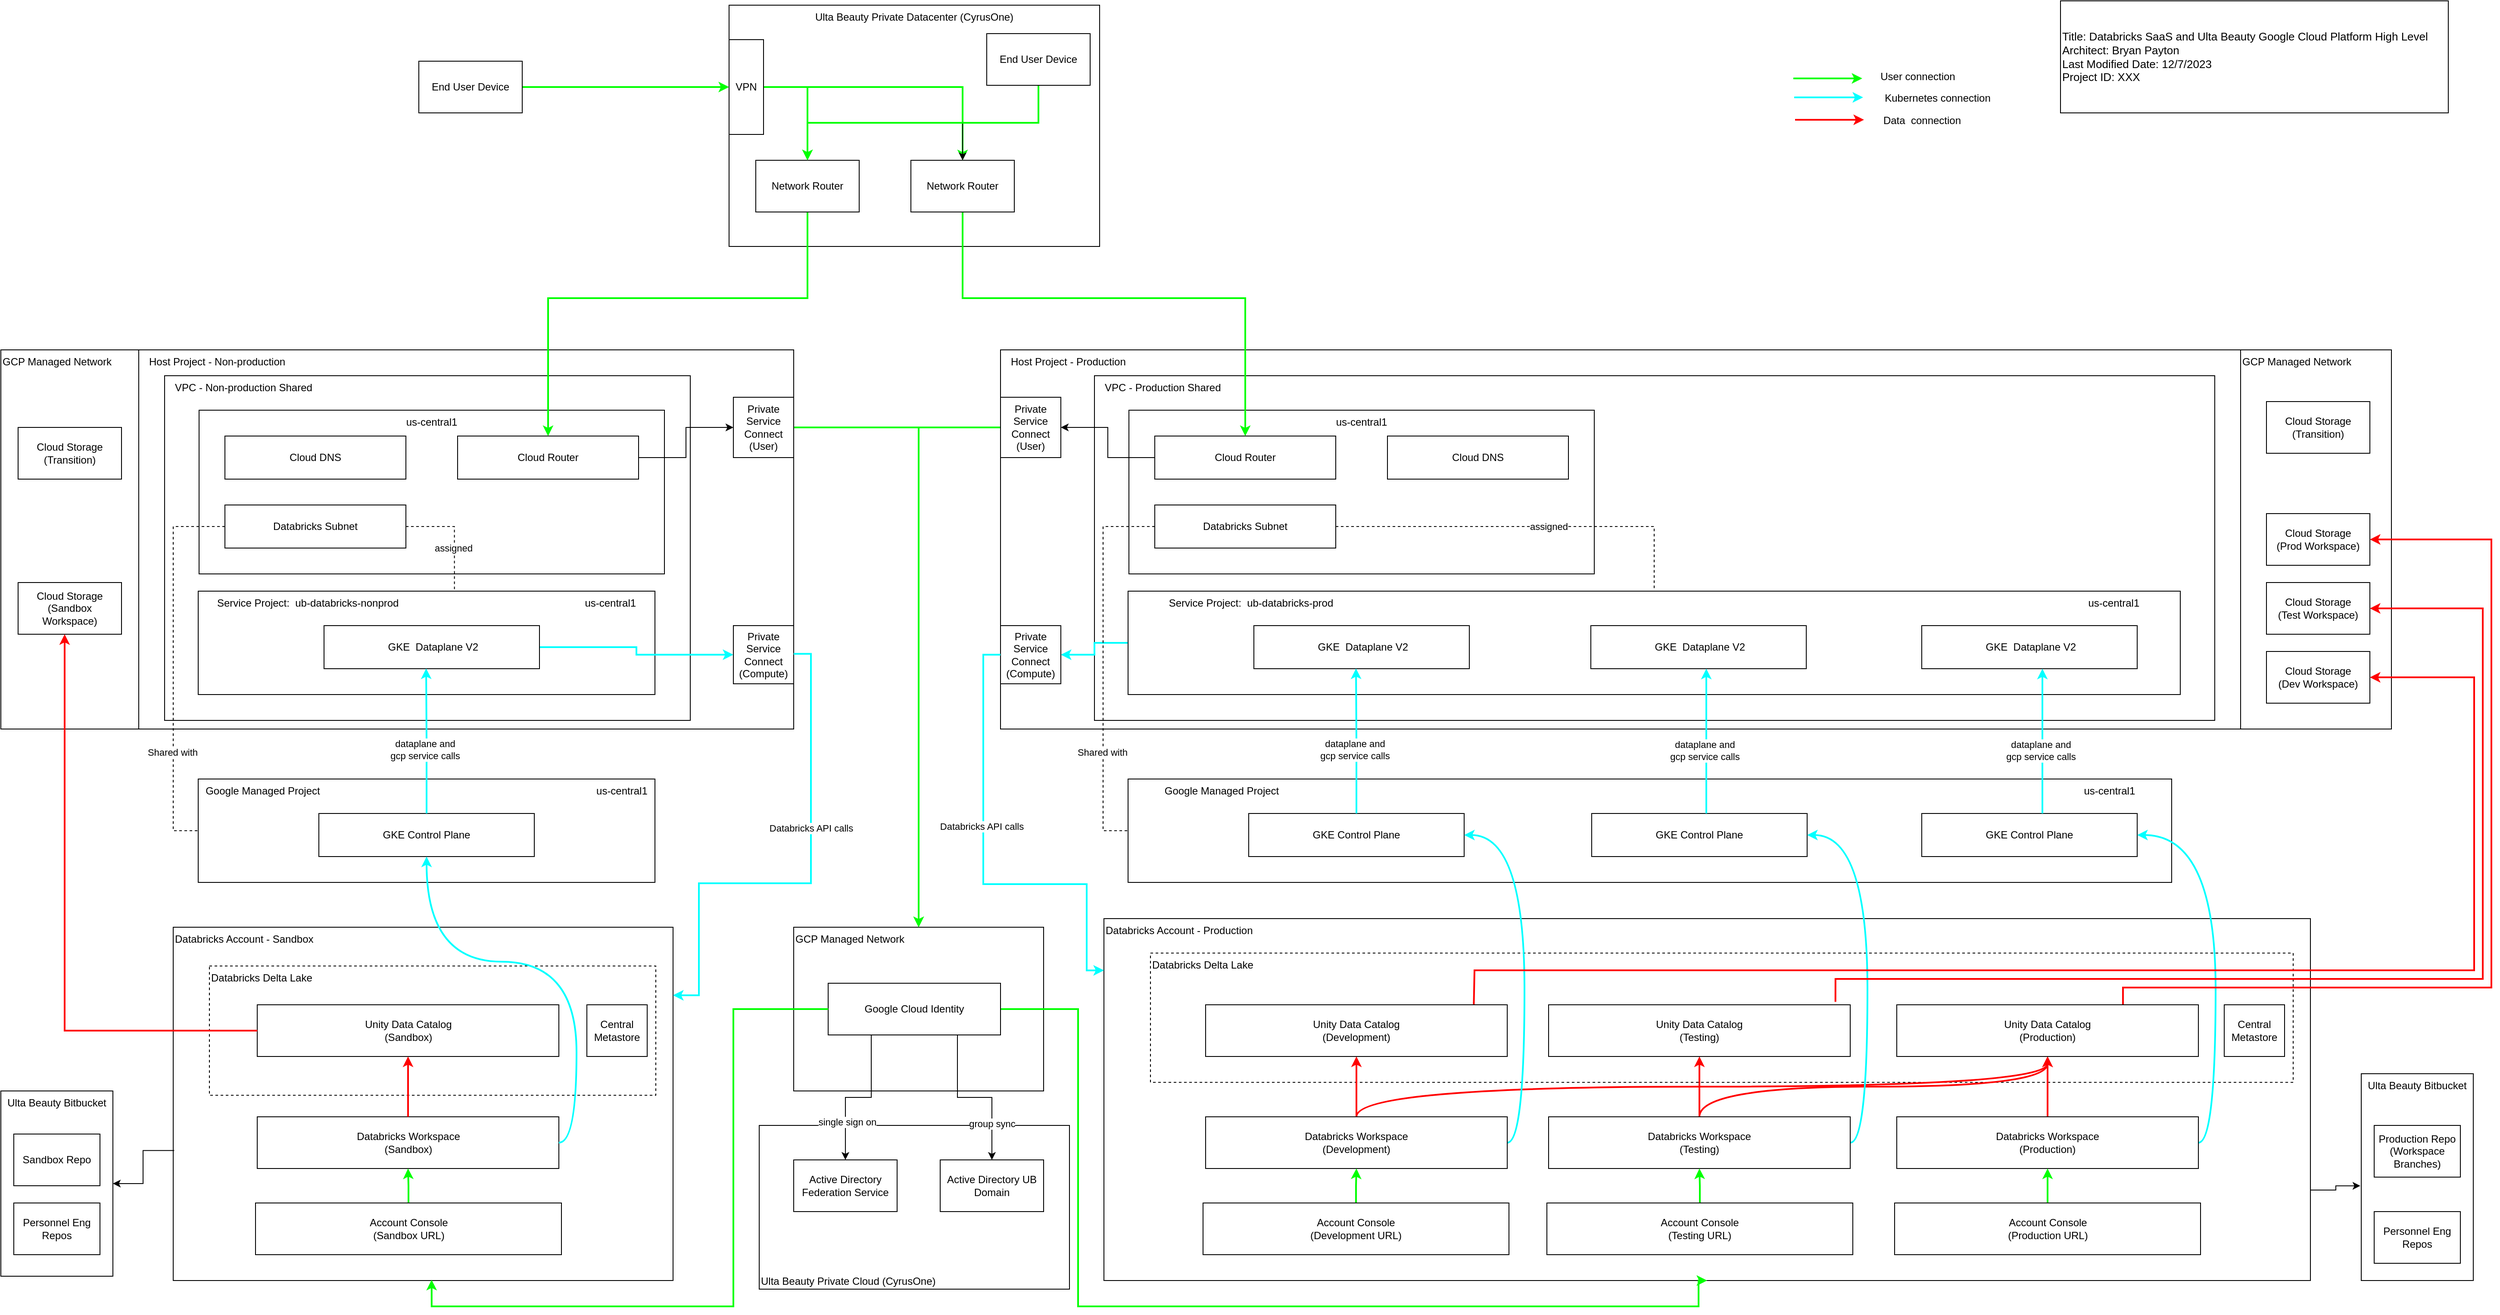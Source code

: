 <mxfile version="22.1.6" type="github" pages="7">
  <diagram name="High Level" id="reDfM8CrHqHsR3QStg8j">
    <mxGraphModel dx="3244" dy="2328" grid="1" gridSize="10" guides="1" tooltips="1" connect="1" arrows="1" fold="1" page="1" pageScale="1" pageWidth="850" pageHeight="1100" math="0" shadow="0">
      <root>
        <mxCell id="0" />
        <mxCell id="1" parent="0" />
        <mxCell id="rjEZ4kOpZJ9vNakwqDbt-150" value="Ulta Beauty Private Cloud (CyrusOne)" style="rounded=0;whiteSpace=wrap;html=1;align=left;verticalAlign=bottom;" vertex="1" parent="1">
          <mxGeometry x="760" y="940" width="360" height="190" as="geometry" />
        </mxCell>
        <mxCell id="rjEZ4kOpZJ9vNakwqDbt-117" value="&lt;div style=&quot;&quot;&gt;Databricks Account - Production&lt;/div&gt;" style="rounded=0;whiteSpace=wrap;html=1;verticalAlign=top;align=left;" vertex="1" parent="1">
          <mxGeometry x="1160" y="700" width="1400" height="420" as="geometry" />
        </mxCell>
        <mxCell id="rjEZ4kOpZJ9vNakwqDbt-1" value="&amp;nbsp; &amp;nbsp;Host Project - Non-production" style="rounded=0;whiteSpace=wrap;html=1;align=left;verticalAlign=top;" vertex="1" parent="1">
          <mxGeometry x="40" y="40" width="760" height="440" as="geometry" />
        </mxCell>
        <mxCell id="rjEZ4kOpZJ9vNakwqDbt-2" value="&amp;nbsp; &amp;nbsp;VPC - Non-production Shared" style="rounded=0;whiteSpace=wrap;html=1;align=left;verticalAlign=top;" vertex="1" parent="1">
          <mxGeometry x="70" y="70" width="610" height="400" as="geometry" />
        </mxCell>
        <mxCell id="rjEZ4kOpZJ9vNakwqDbt-3" value="us-central1" style="rounded=0;whiteSpace=wrap;html=1;verticalAlign=top;" vertex="1" parent="1">
          <mxGeometry x="110" y="110" width="540" height="190" as="geometry" />
        </mxCell>
        <mxCell id="rjEZ4kOpZJ9vNakwqDbt-6" value="Cloud DNS" style="rounded=0;whiteSpace=wrap;html=1;" vertex="1" parent="1">
          <mxGeometry x="140" y="140" width="210" height="50" as="geometry" />
        </mxCell>
        <mxCell id="rjEZ4kOpZJ9vNakwqDbt-31" value="&lt;div style=&quot;text-align: left;&quot;&gt;&lt;span style=&quot;background-color: initial;&quot;&gt;Service Project:&amp;nbsp; ub-databricks-nonprod&lt;/span&gt;&lt;span style=&quot;background-color: initial; white-space: pre;&quot;&gt;&#x9;&lt;/span&gt;&lt;span style=&quot;background-color: initial; white-space: pre;&quot;&gt;&#x9;&lt;/span&gt;&lt;span style=&quot;background-color: initial; white-space: pre;&quot;&gt;&#x9;&lt;/span&gt;&lt;span style=&quot;background-color: initial; white-space: pre;&quot;&gt;&#x9;&lt;/span&gt;&lt;span style=&quot;background-color: initial; white-space: pre;&quot;&gt;&#x9;&lt;/span&gt;&lt;span style=&quot;background-color: initial; white-space: pre;&quot;&gt;&#x9;&lt;/span&gt;&lt;span style=&quot;background-color: initial; white-space: pre;&quot;&gt;&#x9;&lt;/span&gt;&lt;span style=&quot;background-color: initial; white-space: pre;&quot;&gt;&#x9;&lt;/span&gt;&lt;span style=&quot;background-color: initial; white-space: pre;&quot;&gt;&#x9;&lt;/span&gt;&lt;span style=&quot;background-color: initial;&quot;&gt;us-central1&lt;/span&gt;&lt;/div&gt;" style="rounded=0;whiteSpace=wrap;html=1;verticalAlign=top;" vertex="1" parent="1">
          <mxGeometry x="109" y="320" width="530" height="120" as="geometry" />
        </mxCell>
        <mxCell id="rjEZ4kOpZJ9vNakwqDbt-154" style="edgeStyle=orthogonalEdgeStyle;rounded=0;orthogonalLoop=1;jettySize=auto;html=1;exitX=1;exitY=0.5;exitDx=0;exitDy=0;entryX=0;entryY=0.5;entryDx=0;entryDy=0;" edge="1" parent="1" source="rjEZ4kOpZJ9vNakwqDbt-32" target="rjEZ4kOpZJ9vNakwqDbt-152">
          <mxGeometry relative="1" as="geometry" />
        </mxCell>
        <mxCell id="rjEZ4kOpZJ9vNakwqDbt-32" value="Cloud Router" style="rounded=0;whiteSpace=wrap;html=1;" vertex="1" parent="1">
          <mxGeometry x="410" y="140" width="210" height="50" as="geometry" />
        </mxCell>
        <mxCell id="rjEZ4kOpZJ9vNakwqDbt-157" style="edgeStyle=orthogonalEdgeStyle;rounded=0;orthogonalLoop=1;jettySize=auto;html=1;exitX=1;exitY=0.5;exitDx=0;exitDy=0;entryX=0;entryY=0.5;entryDx=0;entryDy=0;strokeWidth=2;strokeColor=#00FFFF;" edge="1" parent="1" source="rjEZ4kOpZJ9vNakwqDbt-33" target="rjEZ4kOpZJ9vNakwqDbt-151">
          <mxGeometry relative="1" as="geometry" />
        </mxCell>
        <mxCell id="rjEZ4kOpZJ9vNakwqDbt-33" value="&amp;nbsp;GKE&amp;nbsp; Dataplane V2" style="rounded=0;whiteSpace=wrap;html=1;" vertex="1" parent="1">
          <mxGeometry x="255" y="360" width="250" height="50" as="geometry" />
        </mxCell>
        <mxCell id="rjEZ4kOpZJ9vNakwqDbt-38" style="edgeStyle=orthogonalEdgeStyle;rounded=0;orthogonalLoop=1;jettySize=auto;html=1;exitX=1;exitY=0.5;exitDx=0;exitDy=0;entryX=0.561;entryY=0.003;entryDx=0;entryDy=0;entryPerimeter=0;endArrow=none;endFill=0;dashed=1;" edge="1" parent="1" source="rjEZ4kOpZJ9vNakwqDbt-37" target="rjEZ4kOpZJ9vNakwqDbt-31">
          <mxGeometry relative="1" as="geometry" />
        </mxCell>
        <mxCell id="rjEZ4kOpZJ9vNakwqDbt-39" value="assigned" style="edgeLabel;html=1;align=center;verticalAlign=middle;resizable=0;points=[];" vertex="1" connectable="0" parent="rjEZ4kOpZJ9vNakwqDbt-38">
          <mxGeometry x="0.111" y="-2" relative="1" as="geometry">
            <mxPoint y="8" as="offset" />
          </mxGeometry>
        </mxCell>
        <mxCell id="rjEZ4kOpZJ9vNakwqDbt-42" style="edgeStyle=orthogonalEdgeStyle;rounded=0;orthogonalLoop=1;jettySize=auto;html=1;exitX=0;exitY=0.5;exitDx=0;exitDy=0;entryX=0;entryY=0.5;entryDx=0;entryDy=0;dashed=1;endArrow=none;endFill=0;" edge="1" parent="1" source="rjEZ4kOpZJ9vNakwqDbt-37" target="rjEZ4kOpZJ9vNakwqDbt-40">
          <mxGeometry relative="1" as="geometry">
            <Array as="points">
              <mxPoint x="80" y="245" />
              <mxPoint x="80" y="598" />
            </Array>
          </mxGeometry>
        </mxCell>
        <mxCell id="rjEZ4kOpZJ9vNakwqDbt-43" value="Shared with" style="edgeLabel;html=1;align=center;verticalAlign=middle;resizable=0;points=[];" vertex="1" connectable="0" parent="rjEZ4kOpZJ9vNakwqDbt-42">
          <mxGeometry x="0.457" y="-1" relative="1" as="geometry">
            <mxPoint as="offset" />
          </mxGeometry>
        </mxCell>
        <mxCell id="rjEZ4kOpZJ9vNakwqDbt-37" value="Databricks Subnet" style="rounded=0;whiteSpace=wrap;html=1;" vertex="1" parent="1">
          <mxGeometry x="140" y="220" width="210" height="50" as="geometry" />
        </mxCell>
        <mxCell id="rjEZ4kOpZJ9vNakwqDbt-40" value="&lt;div style=&quot;text-align: left;&quot;&gt;Google Managed Project&amp;nbsp;&lt;span style=&quot;white-space: pre;&quot;&gt;&#x9;&lt;/span&gt;&lt;span style=&quot;white-space: pre;&quot;&gt;&#x9;&lt;/span&gt;&lt;span style=&quot;white-space: pre;&quot;&gt;&#x9;&lt;/span&gt;&lt;span style=&quot;white-space: pre;&quot;&gt;&#x9;&lt;/span&gt;&lt;span style=&quot;background-color: initial; white-space: pre;&quot;&gt;&#x9;&lt;/span&gt;&lt;span style=&quot;background-color: initial; white-space: pre;&quot;&gt;&#x9;&lt;/span&gt;&lt;span style=&quot;background-color: initial; white-space: pre;&quot;&gt;&#x9;&lt;/span&gt;&lt;span style=&quot;background-color: initial; white-space: pre;&quot;&gt;&#x9;&lt;/span&gt;&lt;span style=&quot;background-color: initial; white-space: pre;&quot;&gt;&#x9;&lt;/span&gt;&lt;span style=&quot;background-color: initial; white-space: pre;&quot;&gt;&#x9;&lt;/span&gt;&lt;span style=&quot;background-color: initial; white-space: pre;&quot;&gt;&#x9;&lt;/span&gt;&lt;span style=&quot;background-color: initial; white-space: pre;&quot;&gt;&#x9;&lt;/span&gt;&lt;span style=&quot;background-color: initial;&quot;&gt;us-central1&lt;/span&gt;&lt;/div&gt;" style="rounded=0;whiteSpace=wrap;html=1;verticalAlign=top;" vertex="1" parent="1">
          <mxGeometry x="109" y="538" width="530" height="120" as="geometry" />
        </mxCell>
        <mxCell id="rjEZ4kOpZJ9vNakwqDbt-41" value="GKE Control Plane" style="rounded=0;whiteSpace=wrap;html=1;" vertex="1" parent="1">
          <mxGeometry x="249" y="578" width="250" height="50" as="geometry" />
        </mxCell>
        <mxCell id="rjEZ4kOpZJ9vNakwqDbt-44" style="edgeStyle=orthogonalEdgeStyle;rounded=0;orthogonalLoop=1;jettySize=auto;html=1;exitX=0.5;exitY=0;exitDx=0;exitDy=0;entryX=0.474;entryY=0.995;entryDx=0;entryDy=0;entryPerimeter=0;strokeColor=#00FFFF;strokeWidth=2;" edge="1" parent="1" source="rjEZ4kOpZJ9vNakwqDbt-41" target="rjEZ4kOpZJ9vNakwqDbt-33">
          <mxGeometry relative="1" as="geometry" />
        </mxCell>
        <mxCell id="rjEZ4kOpZJ9vNakwqDbt-45" value="dataplane and &lt;br&gt;gcp service calls" style="edgeLabel;html=1;align=center;verticalAlign=middle;resizable=0;points=[];" vertex="1" connectable="0" parent="rjEZ4kOpZJ9vNakwqDbt-44">
          <mxGeometry x="-0.123" y="2" relative="1" as="geometry">
            <mxPoint as="offset" />
          </mxGeometry>
        </mxCell>
        <mxCell id="rjEZ4kOpZJ9vNakwqDbt-46" value="&amp;nbsp; &amp;nbsp;Host Project - Production" style="rounded=0;whiteSpace=wrap;html=1;align=left;verticalAlign=top;" vertex="1" parent="1">
          <mxGeometry x="1040" y="40" width="1439" height="440" as="geometry" />
        </mxCell>
        <mxCell id="rjEZ4kOpZJ9vNakwqDbt-47" value="&amp;nbsp; &amp;nbsp;VPC - Production Shared" style="rounded=0;whiteSpace=wrap;html=1;align=left;verticalAlign=top;" vertex="1" parent="1">
          <mxGeometry x="1149" y="70" width="1300" height="400" as="geometry" />
        </mxCell>
        <mxCell id="rjEZ4kOpZJ9vNakwqDbt-48" value="us-central1" style="rounded=0;whiteSpace=wrap;html=1;verticalAlign=top;" vertex="1" parent="1">
          <mxGeometry x="1189" y="110" width="540" height="190" as="geometry" />
        </mxCell>
        <mxCell id="rjEZ4kOpZJ9vNakwqDbt-133" style="edgeStyle=orthogonalEdgeStyle;rounded=0;orthogonalLoop=1;jettySize=auto;html=1;exitX=0;exitY=0.5;exitDx=0;exitDy=0;entryX=1;entryY=0.5;entryDx=0;entryDy=0;" edge="1" parent="1" source="rjEZ4kOpZJ9vNakwqDbt-49" target="rjEZ4kOpZJ9vNakwqDbt-88">
          <mxGeometry relative="1" as="geometry" />
        </mxCell>
        <mxCell id="rjEZ4kOpZJ9vNakwqDbt-49" value="Cloud Router" style="rounded=0;whiteSpace=wrap;html=1;" vertex="1" parent="1">
          <mxGeometry x="1219" y="140" width="210" height="50" as="geometry" />
        </mxCell>
        <mxCell id="rjEZ4kOpZJ9vNakwqDbt-129" style="edgeStyle=orthogonalEdgeStyle;rounded=0;orthogonalLoop=1;jettySize=auto;html=1;exitX=0;exitY=0.5;exitDx=0;exitDy=0;entryX=1;entryY=0.5;entryDx=0;entryDy=0;strokeWidth=2;strokeColor=#00FFFF;" edge="1" parent="1" source="rjEZ4kOpZJ9vNakwqDbt-50" target="rjEZ4kOpZJ9vNakwqDbt-89">
          <mxGeometry relative="1" as="geometry" />
        </mxCell>
        <mxCell id="rjEZ4kOpZJ9vNakwqDbt-50" value="&lt;div style=&quot;text-align: left;&quot;&gt;&lt;span style=&quot;background-color: initial;&quot;&gt;Service Project:&amp;nbsp; ub-databricks-prod&lt;span style=&quot;white-space: pre;&quot;&gt;&#x9;&lt;/span&gt;&lt;span style=&quot;white-space: pre;&quot;&gt;&#x9;&lt;/span&gt;&lt;span style=&quot;white-space: pre;&quot;&gt;&#x9;&lt;/span&gt;&lt;span style=&quot;white-space: pre;&quot;&gt;&#x9;&lt;/span&gt;&lt;span style=&quot;white-space: pre;&quot;&gt;&#x9;&lt;/span&gt;&lt;span style=&quot;white-space: pre;&quot;&gt;&#x9;&lt;/span&gt;&lt;/span&gt;&lt;span style=&quot;background-color: initial; white-space: pre;&quot;&gt;&#x9;&lt;/span&gt;&lt;span style=&quot;background-color: initial; white-space: pre;&quot;&gt;&#x9;&lt;/span&gt;&lt;span style=&quot;background-color: initial; white-space: pre;&quot;&gt;&#x9;&lt;span style=&quot;white-space: pre;&quot;&gt;&#x9;&lt;/span&gt;&lt;span style=&quot;white-space: pre;&quot;&gt;&#x9;&lt;/span&gt;&lt;span style=&quot;white-space: pre;&quot;&gt;&#x9;&lt;/span&gt;&lt;span style=&quot;white-space: pre;&quot;&gt;&#x9;&lt;/span&gt;&lt;span style=&quot;white-space: pre;&quot;&gt;&#x9;&lt;/span&gt;&lt;span style=&quot;white-space: pre;&quot;&gt;&#x9;&lt;/span&gt;&lt;span style=&quot;white-space: pre;&quot;&gt;&#x9;&lt;/span&gt;&lt;span style=&quot;white-space: pre;&quot;&gt;&#x9;&lt;/span&gt;&lt;span style=&quot;white-space: pre;&quot;&gt;&#x9;&lt;/span&gt;&lt;span style=&quot;white-space: pre;&quot;&gt;&#x9;&lt;/span&gt;&lt;span style=&quot;white-space: pre;&quot;&gt;&#x9;&lt;/span&gt;&lt;span style=&quot;white-space: pre;&quot;&gt;&#x9;&lt;/span&gt;&lt;span style=&quot;white-space: pre;&quot;&gt;&#x9;&lt;/span&gt;&lt;span style=&quot;white-space: pre;&quot;&gt;&#x9;&lt;/span&gt;&lt;span style=&quot;white-space: pre;&quot;&gt;&#x9;&lt;/span&gt;&lt;span style=&quot;white-space: pre;&quot;&gt;&#x9;&lt;/span&gt;&lt;span style=&quot;white-space: pre;&quot;&gt;&#x9;&lt;/span&gt;&lt;span style=&quot;white-space: pre;&quot;&gt;&#x9;&lt;/span&gt;&lt;/span&gt;&lt;span style=&quot;background-color: initial; white-space: pre;&quot;&gt;&#x9;&lt;/span&gt;&lt;span style=&quot;background-color: initial; white-space: pre;&quot;&gt;&#x9;&lt;/span&gt;&lt;span style=&quot;background-color: initial; white-space: pre;&quot;&gt;&#x9;&lt;/span&gt;&lt;span style=&quot;background-color: initial; white-space: pre;&quot;&gt;&#x9;&lt;/span&gt;&lt;span style=&quot;background-color: initial; white-space: pre;&quot;&gt;&#x9;&lt;/span&gt;&lt;span style=&quot;background-color: initial; white-space: pre;&quot;&gt;&#x9;&lt;/span&gt;&lt;span style=&quot;background-color: initial;&quot;&gt;us-central1&lt;/span&gt;&lt;/div&gt;" style="rounded=0;whiteSpace=wrap;html=1;verticalAlign=top;" vertex="1" parent="1">
          <mxGeometry x="1188" y="320" width="1221" height="120" as="geometry" />
        </mxCell>
        <mxCell id="rjEZ4kOpZJ9vNakwqDbt-51" value="Cloud DNS" style="rounded=0;whiteSpace=wrap;html=1;" vertex="1" parent="1">
          <mxGeometry x="1489" y="140" width="210" height="50" as="geometry" />
        </mxCell>
        <mxCell id="rjEZ4kOpZJ9vNakwqDbt-52" value="&amp;nbsp;GKE&amp;nbsp; Dataplane V2" style="rounded=0;whiteSpace=wrap;html=1;" vertex="1" parent="1">
          <mxGeometry x="1334" y="360" width="250" height="50" as="geometry" />
        </mxCell>
        <mxCell id="rjEZ4kOpZJ9vNakwqDbt-53" style="edgeStyle=orthogonalEdgeStyle;rounded=0;orthogonalLoop=1;jettySize=auto;html=1;exitX=1;exitY=0.5;exitDx=0;exitDy=0;endArrow=none;endFill=0;dashed=1;" edge="1" parent="1" source="rjEZ4kOpZJ9vNakwqDbt-57" target="rjEZ4kOpZJ9vNakwqDbt-50">
          <mxGeometry relative="1" as="geometry" />
        </mxCell>
        <mxCell id="rjEZ4kOpZJ9vNakwqDbt-54" value="assigned" style="edgeLabel;html=1;align=center;verticalAlign=middle;resizable=0;points=[];" vertex="1" connectable="0" parent="rjEZ4kOpZJ9vNakwqDbt-53">
          <mxGeometry x="0.111" y="-2" relative="1" as="geometry">
            <mxPoint y="-2" as="offset" />
          </mxGeometry>
        </mxCell>
        <mxCell id="rjEZ4kOpZJ9vNakwqDbt-55" style="edgeStyle=orthogonalEdgeStyle;rounded=0;orthogonalLoop=1;jettySize=auto;html=1;exitX=0;exitY=0.5;exitDx=0;exitDy=0;entryX=0;entryY=0.5;entryDx=0;entryDy=0;dashed=1;endArrow=none;endFill=0;" edge="1" parent="1" source="rjEZ4kOpZJ9vNakwqDbt-57" target="rjEZ4kOpZJ9vNakwqDbt-58">
          <mxGeometry relative="1" as="geometry">
            <Array as="points">
              <mxPoint x="1159" y="245" />
              <mxPoint x="1159" y="598" />
            </Array>
          </mxGeometry>
        </mxCell>
        <mxCell id="rjEZ4kOpZJ9vNakwqDbt-56" value="Shared with" style="edgeLabel;html=1;align=center;verticalAlign=middle;resizable=0;points=[];" vertex="1" connectable="0" parent="rjEZ4kOpZJ9vNakwqDbt-55">
          <mxGeometry x="0.457" y="-1" relative="1" as="geometry">
            <mxPoint as="offset" />
          </mxGeometry>
        </mxCell>
        <mxCell id="rjEZ4kOpZJ9vNakwqDbt-57" value="Databricks Subnet" style="rounded=0;whiteSpace=wrap;html=1;" vertex="1" parent="1">
          <mxGeometry x="1219" y="220" width="210" height="50" as="geometry" />
        </mxCell>
        <mxCell id="rjEZ4kOpZJ9vNakwqDbt-58" value="&lt;div style=&quot;text-align: left;&quot;&gt;Google Managed Project&amp;nbsp;&lt;span style=&quot;white-space: pre;&quot;&gt;&#x9;&lt;/span&gt;&lt;span style=&quot;white-space: pre;&quot;&gt;&#x9;&lt;/span&gt;&lt;span style=&quot;white-space: pre;&quot;&gt;&#x9;&lt;/span&gt;&lt;span style=&quot;white-space: pre;&quot;&gt;&#x9;&lt;/span&gt;&lt;span style=&quot;white-space: pre;&quot;&gt;&#x9;&lt;/span&gt;&lt;span style=&quot;white-space: pre;&quot;&gt;&#x9;&lt;/span&gt; &amp;nbsp; &amp;nbsp;&lt;span style=&quot;white-space: pre;&quot;&gt;&#x9;&lt;/span&gt;&lt;span style=&quot;white-space: pre;&quot;&gt;&#x9;&lt;/span&gt;&lt;span style=&quot;background-color: initial; white-space: pre;&quot;&gt;&#x9;&lt;/span&gt;&lt;span style=&quot;background-color: initial; white-space: pre;&quot;&gt;&#x9;&lt;/span&gt;&lt;span style=&quot;background-color: initial; white-space: pre;&quot;&gt;&#x9;&lt;/span&gt;&lt;span style=&quot;background-color: initial; white-space: pre;&quot;&gt;&#x9;&lt;/span&gt;&lt;span style=&quot;background-color: initial; white-space: pre;&quot;&gt;&#x9;&lt;/span&gt;&lt;span style=&quot;background-color: initial; white-space: pre;&quot;&gt;&#x9;&lt;/span&gt;&lt;span style=&quot;background-color: initial; white-space: pre;&quot;&gt;&#x9;&lt;span style=&quot;white-space: pre;&quot;&gt;&#x9;&lt;/span&gt;&lt;span style=&quot;white-space: pre;&quot;&gt;&#x9;&lt;/span&gt;&lt;span style=&quot;white-space: pre;&quot;&gt;&#x9;&lt;/span&gt;&lt;span style=&quot;white-space: pre;&quot;&gt;&#x9;&lt;/span&gt;&lt;span style=&quot;white-space: pre;&quot;&gt;&#x9;&lt;/span&gt;&lt;span style=&quot;white-space: pre;&quot;&gt;&#x9;&lt;/span&gt;&lt;span style=&quot;white-space: pre;&quot;&gt;&#x9;&lt;/span&gt;&lt;span style=&quot;white-space: pre;&quot;&gt;&#x9;&lt;/span&gt;&lt;span style=&quot;white-space: pre;&quot;&gt;&#x9;&lt;/span&gt;&lt;span style=&quot;white-space: pre;&quot;&gt;&#x9;&lt;/span&gt;&lt;span style=&quot;white-space: pre;&quot;&gt;&#x9;&lt;/span&gt;&lt;span style=&quot;white-space: pre;&quot;&gt;&#x9;&lt;/span&gt;&lt;span style=&quot;white-space: pre;&quot;&gt;&#x9;&lt;/span&gt;&lt;span style=&quot;white-space: pre;&quot;&gt;&#x9;&lt;/span&gt;&lt;span style=&quot;white-space: pre;&quot;&gt;&#x9;&lt;/span&gt;&lt;span style=&quot;white-space: pre;&quot;&gt;&#x9;&lt;/span&gt;&lt;span style=&quot;white-space: pre;&quot;&gt;&#x9;&lt;/span&gt;&lt;span style=&quot;white-space: pre;&quot;&gt;&#x9;&lt;/span&gt;&lt;/span&gt;&lt;span style=&quot;background-color: initial; white-space: pre;&quot;&gt;&#x9;&lt;/span&gt;&lt;span style=&quot;background-color: initial; white-space: pre;&quot;&gt;&#x9;&lt;/span&gt;&lt;span style=&quot;background-color: initial;&quot;&gt;us-central1&lt;/span&gt;&lt;/div&gt;" style="rounded=0;whiteSpace=wrap;html=1;verticalAlign=top;" vertex="1" parent="1">
          <mxGeometry x="1188" y="538" width="1211" height="120" as="geometry" />
        </mxCell>
        <mxCell id="rjEZ4kOpZJ9vNakwqDbt-59" value="GKE Control Plane" style="rounded=0;whiteSpace=wrap;html=1;" vertex="1" parent="1">
          <mxGeometry x="1328" y="578" width="250" height="50" as="geometry" />
        </mxCell>
        <mxCell id="rjEZ4kOpZJ9vNakwqDbt-60" style="edgeStyle=orthogonalEdgeStyle;rounded=0;orthogonalLoop=1;jettySize=auto;html=1;exitX=0.5;exitY=0;exitDx=0;exitDy=0;entryX=0.474;entryY=0.995;entryDx=0;entryDy=0;entryPerimeter=0;strokeColor=#00FFFF;strokeWidth=2;" edge="1" parent="1" source="rjEZ4kOpZJ9vNakwqDbt-59" target="rjEZ4kOpZJ9vNakwqDbt-52">
          <mxGeometry relative="1" as="geometry" />
        </mxCell>
        <mxCell id="rjEZ4kOpZJ9vNakwqDbt-61" value="dataplane and &lt;br&gt;gcp service calls" style="edgeLabel;html=1;align=center;verticalAlign=middle;resizable=0;points=[];" vertex="1" connectable="0" parent="rjEZ4kOpZJ9vNakwqDbt-60">
          <mxGeometry x="-0.123" y="2" relative="1" as="geometry">
            <mxPoint as="offset" />
          </mxGeometry>
        </mxCell>
        <mxCell id="rjEZ4kOpZJ9vNakwqDbt-62" value="&amp;nbsp;GKE&amp;nbsp; Dataplane V2" style="rounded=0;whiteSpace=wrap;html=1;" vertex="1" parent="1">
          <mxGeometry x="1725" y="360" width="250" height="50" as="geometry" />
        </mxCell>
        <mxCell id="rjEZ4kOpZJ9vNakwqDbt-63" value="GKE Control Plane" style="rounded=0;whiteSpace=wrap;html=1;" vertex="1" parent="1">
          <mxGeometry x="1726" y="578" width="250" height="50" as="geometry" />
        </mxCell>
        <mxCell id="rjEZ4kOpZJ9vNakwqDbt-64" style="edgeStyle=orthogonalEdgeStyle;rounded=0;orthogonalLoop=1;jettySize=auto;html=1;exitX=0.5;exitY=0;exitDx=0;exitDy=0;entryX=0.474;entryY=0.995;entryDx=0;entryDy=0;entryPerimeter=0;strokeColor=#00FFFF;strokeWidth=2;" edge="1" parent="1">
          <mxGeometry relative="1" as="geometry">
            <mxPoint x="1859" y="578" as="sourcePoint" />
            <mxPoint x="1859" y="410" as="targetPoint" />
          </mxGeometry>
        </mxCell>
        <mxCell id="rjEZ4kOpZJ9vNakwqDbt-65" value="dataplane and &lt;br&gt;gcp service calls" style="edgeLabel;html=1;align=center;verticalAlign=middle;resizable=0;points=[];" vertex="1" connectable="0" parent="rjEZ4kOpZJ9vNakwqDbt-64">
          <mxGeometry x="-0.123" y="2" relative="1" as="geometry">
            <mxPoint as="offset" />
          </mxGeometry>
        </mxCell>
        <mxCell id="rjEZ4kOpZJ9vNakwqDbt-68" value="Ulta Beauty Private Datacenter (CyrusOne)" style="rounded=0;whiteSpace=wrap;html=1;verticalAlign=top;" vertex="1" parent="1">
          <mxGeometry x="725" y="-360" width="430" height="280" as="geometry" />
        </mxCell>
        <mxCell id="rjEZ4kOpZJ9vNakwqDbt-153" style="edgeStyle=orthogonalEdgeStyle;rounded=0;orthogonalLoop=1;jettySize=auto;html=1;exitX=0.5;exitY=1;exitDx=0;exitDy=0;strokeColor=#00FF00;strokeWidth=2;" edge="1" parent="1" source="rjEZ4kOpZJ9vNakwqDbt-69" target="rjEZ4kOpZJ9vNakwqDbt-32">
          <mxGeometry relative="1" as="geometry">
            <Array as="points">
              <mxPoint x="816" y="-20" />
              <mxPoint x="515" y="-20" />
            </Array>
          </mxGeometry>
        </mxCell>
        <mxCell id="rjEZ4kOpZJ9vNakwqDbt-69" value="Network Router" style="rounded=0;whiteSpace=wrap;html=1;" vertex="1" parent="1">
          <mxGeometry x="756" y="-180" width="120" height="60" as="geometry" />
        </mxCell>
        <mxCell id="rjEZ4kOpZJ9vNakwqDbt-130" style="edgeStyle=orthogonalEdgeStyle;rounded=0;orthogonalLoop=1;jettySize=auto;html=1;exitX=0.5;exitY=1;exitDx=0;exitDy=0;strokeColor=#00FF00;strokeWidth=2;" edge="1" parent="1" source="rjEZ4kOpZJ9vNakwqDbt-70" target="rjEZ4kOpZJ9vNakwqDbt-49">
          <mxGeometry relative="1" as="geometry">
            <Array as="points">
              <mxPoint x="996" y="-20" />
              <mxPoint x="1324" y="-20" />
            </Array>
          </mxGeometry>
        </mxCell>
        <mxCell id="rjEZ4kOpZJ9vNakwqDbt-70" value="Network Router" style="rounded=0;whiteSpace=wrap;html=1;" vertex="1" parent="1">
          <mxGeometry x="936" y="-180" width="120" height="60" as="geometry" />
        </mxCell>
        <mxCell id="rjEZ4kOpZJ9vNakwqDbt-71" value="&amp;nbsp;GKE&amp;nbsp; Dataplane V2" style="rounded=0;whiteSpace=wrap;html=1;" vertex="1" parent="1">
          <mxGeometry x="2109" y="360" width="250" height="50" as="geometry" />
        </mxCell>
        <mxCell id="rjEZ4kOpZJ9vNakwqDbt-72" value="GKE Control Plane" style="rounded=0;whiteSpace=wrap;html=1;" vertex="1" parent="1">
          <mxGeometry x="2109" y="578" width="250" height="50" as="geometry" />
        </mxCell>
        <mxCell id="rjEZ4kOpZJ9vNakwqDbt-73" style="edgeStyle=orthogonalEdgeStyle;rounded=0;orthogonalLoop=1;jettySize=auto;html=1;exitX=0.5;exitY=0;exitDx=0;exitDy=0;entryX=0.474;entryY=0.995;entryDx=0;entryDy=0;entryPerimeter=0;strokeColor=#00FFFF;strokeWidth=2;" edge="1" parent="1">
          <mxGeometry relative="1" as="geometry">
            <mxPoint x="2249" y="578" as="sourcePoint" />
            <mxPoint x="2249" y="410" as="targetPoint" />
          </mxGeometry>
        </mxCell>
        <mxCell id="rjEZ4kOpZJ9vNakwqDbt-74" value="dataplane and &lt;br&gt;gcp service calls" style="edgeLabel;html=1;align=center;verticalAlign=middle;resizable=0;points=[];" vertex="1" connectable="0" parent="rjEZ4kOpZJ9vNakwqDbt-73">
          <mxGeometry x="-0.123" y="2" relative="1" as="geometry">
            <mxPoint as="offset" />
          </mxGeometry>
        </mxCell>
        <mxCell id="rjEZ4kOpZJ9vNakwqDbt-75" value="GCP Managed Network" style="rounded=0;whiteSpace=wrap;html=1;align=left;verticalAlign=top;" vertex="1" parent="1">
          <mxGeometry x="2479" y="40" width="175" height="440" as="geometry" />
        </mxCell>
        <mxCell id="rjEZ4kOpZJ9vNakwqDbt-76" value="Cloud Storage&lt;br&gt;(Transition)" style="rounded=0;whiteSpace=wrap;html=1;" vertex="1" parent="1">
          <mxGeometry x="2509" y="100" width="120" height="60" as="geometry" />
        </mxCell>
        <mxCell id="rjEZ4kOpZJ9vNakwqDbt-77" value="Cloud Storage&lt;br&gt;(Dev Workspace)" style="rounded=0;whiteSpace=wrap;html=1;" vertex="1" parent="1">
          <mxGeometry x="2509" y="390" width="120" height="60" as="geometry" />
        </mxCell>
        <mxCell id="rjEZ4kOpZJ9vNakwqDbt-78" value="Cloud Storage&lt;br&gt;(Test Workspace)" style="rounded=0;whiteSpace=wrap;html=1;" vertex="1" parent="1">
          <mxGeometry x="2509" y="310" width="120" height="60" as="geometry" />
        </mxCell>
        <mxCell id="rjEZ4kOpZJ9vNakwqDbt-79" value="Cloud Storage&lt;br&gt;(Prod Workspace)" style="rounded=0;whiteSpace=wrap;html=1;" vertex="1" parent="1">
          <mxGeometry x="2509" y="230" width="120" height="60" as="geometry" />
        </mxCell>
        <mxCell id="rjEZ4kOpZJ9vNakwqDbt-80" value="GCP Managed Network" style="rounded=0;whiteSpace=wrap;html=1;align=left;verticalAlign=top;" vertex="1" parent="1">
          <mxGeometry x="-120" y="40" width="160" height="440" as="geometry" />
        </mxCell>
        <mxCell id="rjEZ4kOpZJ9vNakwqDbt-82" value="Cloud Storage&lt;br&gt;(Sandbox Workspace)" style="rounded=0;whiteSpace=wrap;html=1;" vertex="1" parent="1">
          <mxGeometry x="-100" y="310" width="120" height="60" as="geometry" />
        </mxCell>
        <mxCell id="rjEZ4kOpZJ9vNakwqDbt-156" style="edgeStyle=orthogonalEdgeStyle;rounded=0;orthogonalLoop=1;jettySize=auto;html=1;exitX=0;exitY=0.5;exitDx=0;exitDy=0;strokeColor=#00FF00;strokeWidth=2;" edge="1" parent="1" source="rjEZ4kOpZJ9vNakwqDbt-88" target="rjEZ4kOpZJ9vNakwqDbt-140">
          <mxGeometry relative="1" as="geometry" />
        </mxCell>
        <mxCell id="rjEZ4kOpZJ9vNakwqDbt-88" value="Private&lt;br&gt;Service&lt;br&gt;Connect&lt;br&gt;(User)" style="rounded=0;whiteSpace=wrap;html=1;" vertex="1" parent="1">
          <mxGeometry x="1040" y="95" width="70" height="70" as="geometry" />
        </mxCell>
        <mxCell id="rjEZ4kOpZJ9vNakwqDbt-89" value="Private&lt;br&gt;Service&lt;br&gt;Connect&lt;br&gt;(Compute)" style="rounded=0;whiteSpace=wrap;html=1;" vertex="1" parent="1">
          <mxGeometry x="1040" y="360" width="70" height="67.5" as="geometry" />
        </mxCell>
        <mxCell id="rjEZ4kOpZJ9vNakwqDbt-136" style="edgeStyle=orthogonalEdgeStyle;rounded=0;orthogonalLoop=1;jettySize=auto;html=1;exitX=1;exitY=0.5;exitDx=0;exitDy=0;entryX=0.5;entryY=0;entryDx=0;entryDy=0;strokeColor=#00FF00;strokeWidth=2;" edge="1" parent="1" source="rjEZ4kOpZJ9vNakwqDbt-90" target="rjEZ4kOpZJ9vNakwqDbt-69">
          <mxGeometry relative="1" as="geometry" />
        </mxCell>
        <mxCell id="rjEZ4kOpZJ9vNakwqDbt-137" style="edgeStyle=orthogonalEdgeStyle;rounded=0;orthogonalLoop=1;jettySize=auto;html=1;exitX=1;exitY=0.5;exitDx=0;exitDy=0;strokeColor=#00FF00;strokeWidth=2;" edge="1" parent="1" source="rjEZ4kOpZJ9vNakwqDbt-90" target="rjEZ4kOpZJ9vNakwqDbt-70">
          <mxGeometry relative="1" as="geometry" />
        </mxCell>
        <mxCell id="rjEZ4kOpZJ9vNakwqDbt-90" value="VPN" style="rounded=0;whiteSpace=wrap;html=1;" vertex="1" parent="1">
          <mxGeometry x="725" y="-320" width="40" height="110" as="geometry" />
        </mxCell>
        <mxCell id="rjEZ4kOpZJ9vNakwqDbt-135" style="edgeStyle=orthogonalEdgeStyle;rounded=0;orthogonalLoop=1;jettySize=auto;html=1;exitX=1;exitY=0.5;exitDx=0;exitDy=0;entryX=0;entryY=0.5;entryDx=0;entryDy=0;strokeColor=#00FF00;strokeWidth=2;" edge="1" parent="1" source="rjEZ4kOpZJ9vNakwqDbt-91" target="rjEZ4kOpZJ9vNakwqDbt-90">
          <mxGeometry relative="1" as="geometry" />
        </mxCell>
        <mxCell id="rjEZ4kOpZJ9vNakwqDbt-91" value="End User Device" style="rounded=0;whiteSpace=wrap;html=1;" vertex="1" parent="1">
          <mxGeometry x="365" y="-295" width="120" height="60" as="geometry" />
        </mxCell>
        <mxCell id="rjEZ4kOpZJ9vNakwqDbt-138" style="edgeStyle=orthogonalEdgeStyle;rounded=0;orthogonalLoop=1;jettySize=auto;html=1;exitX=0.5;exitY=1;exitDx=0;exitDy=0;entryX=0.5;entryY=0;entryDx=0;entryDy=0;" edge="1" parent="1" source="rjEZ4kOpZJ9vNakwqDbt-92" target="rjEZ4kOpZJ9vNakwqDbt-70">
          <mxGeometry relative="1" as="geometry" />
        </mxCell>
        <mxCell id="rjEZ4kOpZJ9vNakwqDbt-139" style="edgeStyle=orthogonalEdgeStyle;rounded=0;orthogonalLoop=1;jettySize=auto;html=1;exitX=0.5;exitY=1;exitDx=0;exitDy=0;entryX=0.5;entryY=0;entryDx=0;entryDy=0;strokeColor=#00FF00;strokeWidth=2;" edge="1" parent="1" source="rjEZ4kOpZJ9vNakwqDbt-92" target="rjEZ4kOpZJ9vNakwqDbt-69">
          <mxGeometry relative="1" as="geometry" />
        </mxCell>
        <mxCell id="rjEZ4kOpZJ9vNakwqDbt-92" value="End User Device" style="rounded=0;whiteSpace=wrap;html=1;" vertex="1" parent="1">
          <mxGeometry x="1024" y="-327" width="120" height="60" as="geometry" />
        </mxCell>
        <mxCell id="rjEZ4kOpZJ9vNakwqDbt-94" value="&lt;div style=&quot;&quot;&gt;Databricks Account - Sandbox&lt;/div&gt;" style="rounded=0;whiteSpace=wrap;html=1;verticalAlign=top;align=left;" vertex="1" parent="1">
          <mxGeometry x="80" y="710" width="580" height="410" as="geometry" />
        </mxCell>
        <mxCell id="rjEZ4kOpZJ9vNakwqDbt-95" value="&lt;div style=&quot;&quot;&gt;Ulta Beauty Bitbucket&lt;/div&gt;" style="rounded=0;whiteSpace=wrap;html=1;verticalAlign=top;align=center;" vertex="1" parent="1">
          <mxGeometry x="-120" y="900" width="130" height="215" as="geometry" />
        </mxCell>
        <mxCell id="rjEZ4kOpZJ9vNakwqDbt-116" value="Databricks Delta Lake" style="rounded=0;whiteSpace=wrap;html=1;align=left;verticalAlign=top;dashed=1;" vertex="1" parent="1">
          <mxGeometry x="1214" y="740" width="1326" height="150" as="geometry" />
        </mxCell>
        <mxCell id="rjEZ4kOpZJ9vNakwqDbt-164" style="edgeStyle=orthogonalEdgeStyle;rounded=0;orthogonalLoop=1;jettySize=auto;html=1;exitX=0.5;exitY=0;exitDx=0;exitDy=0;entryX=0.5;entryY=1;entryDx=0;entryDy=0;" edge="1" parent="1" source="rjEZ4kOpZJ9vNakwqDbt-98" target="rjEZ4kOpZJ9vNakwqDbt-161">
          <mxGeometry relative="1" as="geometry" />
        </mxCell>
        <mxCell id="rjEZ4kOpZJ9vNakwqDbt-169" style="edgeStyle=orthogonalEdgeStyle;rounded=0;orthogonalLoop=1;jettySize=auto;html=1;exitX=0.002;exitY=0.632;exitDx=0;exitDy=0;entryX=1;entryY=0.5;entryDx=0;entryDy=0;exitPerimeter=0;" edge="1" parent="1" source="rjEZ4kOpZJ9vNakwqDbt-94" target="rjEZ4kOpZJ9vNakwqDbt-95">
          <mxGeometry relative="1" as="geometry" />
        </mxCell>
        <mxCell id="rjEZ4kOpZJ9vNakwqDbt-98" value="Databricks Workspace&lt;br&gt;(Sandbox)" style="rounded=0;whiteSpace=wrap;html=1;" vertex="1" parent="1">
          <mxGeometry x="177.5" y="930" width="350" height="60" as="geometry" />
        </mxCell>
        <mxCell id="rjEZ4kOpZJ9vNakwqDbt-109" style="edgeStyle=orthogonalEdgeStyle;rounded=0;orthogonalLoop=1;jettySize=auto;html=1;exitX=0.5;exitY=0;exitDx=0;exitDy=0;entryX=0.5;entryY=1;entryDx=0;entryDy=0;curved=1;strokeColor=#FF0000;strokeWidth=2;" edge="1" parent="1" source="rjEZ4kOpZJ9vNakwqDbt-99" target="rjEZ4kOpZJ9vNakwqDbt-102">
          <mxGeometry relative="1" as="geometry" />
        </mxCell>
        <mxCell id="rjEZ4kOpZJ9vNakwqDbt-113" style="edgeStyle=orthogonalEdgeStyle;rounded=0;orthogonalLoop=1;jettySize=auto;html=1;exitX=0.5;exitY=0;exitDx=0;exitDy=0;entryX=0.5;entryY=1;entryDx=0;entryDy=0;curved=1;strokeColor=#FF0000;strokeWidth=2;" edge="1" parent="1" source="rjEZ4kOpZJ9vNakwqDbt-99" target="rjEZ4kOpZJ9vNakwqDbt-104">
          <mxGeometry relative="1" as="geometry" />
        </mxCell>
        <mxCell id="rjEZ4kOpZJ9vNakwqDbt-127" style="edgeStyle=orthogonalEdgeStyle;rounded=0;orthogonalLoop=1;jettySize=auto;html=1;exitX=1;exitY=0.5;exitDx=0;exitDy=0;entryX=1;entryY=0.5;entryDx=0;entryDy=0;curved=1;strokeColor=#00FFFF;strokeWidth=2;" edge="1" parent="1" source="rjEZ4kOpZJ9vNakwqDbt-99" target="rjEZ4kOpZJ9vNakwqDbt-59">
          <mxGeometry relative="1" as="geometry" />
        </mxCell>
        <mxCell id="rjEZ4kOpZJ9vNakwqDbt-99" value="Databricks Workspace&lt;br&gt;(Development)" style="rounded=0;whiteSpace=wrap;html=1;" vertex="1" parent="1">
          <mxGeometry x="1278" y="930" width="350" height="60" as="geometry" />
        </mxCell>
        <mxCell id="rjEZ4kOpZJ9vNakwqDbt-112" style="edgeStyle=orthogonalEdgeStyle;rounded=0;orthogonalLoop=1;jettySize=auto;html=1;exitX=0.5;exitY=0;exitDx=0;exitDy=0;curved=1;strokeColor=#FF0000;strokeWidth=2;" edge="1" parent="1" source="rjEZ4kOpZJ9vNakwqDbt-100" target="rjEZ4kOpZJ9vNakwqDbt-103">
          <mxGeometry relative="1" as="geometry" />
        </mxCell>
        <mxCell id="rjEZ4kOpZJ9vNakwqDbt-114" style="edgeStyle=orthogonalEdgeStyle;rounded=0;orthogonalLoop=1;jettySize=auto;html=1;exitX=0.5;exitY=0;exitDx=0;exitDy=0;entryX=0.5;entryY=1;entryDx=0;entryDy=0;curved=1;strokeColor=#FF0000;strokeWidth=2;" edge="1" parent="1" source="rjEZ4kOpZJ9vNakwqDbt-100" target="rjEZ4kOpZJ9vNakwqDbt-104">
          <mxGeometry relative="1" as="geometry" />
        </mxCell>
        <mxCell id="rjEZ4kOpZJ9vNakwqDbt-128" style="edgeStyle=orthogonalEdgeStyle;rounded=0;orthogonalLoop=1;jettySize=auto;html=1;exitX=1;exitY=0.5;exitDx=0;exitDy=0;entryX=1;entryY=0.5;entryDx=0;entryDy=0;curved=1;strokeColor=#00FFFF;strokeWidth=2;" edge="1" parent="1" source="rjEZ4kOpZJ9vNakwqDbt-100" target="rjEZ4kOpZJ9vNakwqDbt-63">
          <mxGeometry relative="1" as="geometry" />
        </mxCell>
        <mxCell id="rjEZ4kOpZJ9vNakwqDbt-100" value="Databricks Workspace&lt;br&gt;(Testing)" style="rounded=0;whiteSpace=wrap;html=1;" vertex="1" parent="1">
          <mxGeometry x="1676" y="930" width="350" height="60" as="geometry" />
        </mxCell>
        <mxCell id="rjEZ4kOpZJ9vNakwqDbt-111" style="edgeStyle=orthogonalEdgeStyle;rounded=0;orthogonalLoop=1;jettySize=auto;html=1;exitX=0.5;exitY=0;exitDx=0;exitDy=0;curved=1;strokeColor=#FF0000;strokeWidth=2;" edge="1" parent="1" source="rjEZ4kOpZJ9vNakwqDbt-101" target="rjEZ4kOpZJ9vNakwqDbt-104">
          <mxGeometry relative="1" as="geometry" />
        </mxCell>
        <mxCell id="rjEZ4kOpZJ9vNakwqDbt-125" style="edgeStyle=orthogonalEdgeStyle;rounded=0;orthogonalLoop=1;jettySize=auto;html=1;exitX=1;exitY=0.5;exitDx=0;exitDy=0;entryX=1;entryY=0.5;entryDx=0;entryDy=0;elbow=vertical;curved=1;strokeColor=#00FFFF;strokeWidth=2;" edge="1" parent="1" source="rjEZ4kOpZJ9vNakwqDbt-101" target="rjEZ4kOpZJ9vNakwqDbt-72">
          <mxGeometry relative="1" as="geometry" />
        </mxCell>
        <mxCell id="rjEZ4kOpZJ9vNakwqDbt-101" value="Databricks Workspace&lt;br&gt;(Production)" style="rounded=0;whiteSpace=wrap;html=1;" vertex="1" parent="1">
          <mxGeometry x="2080" y="930" width="350" height="60" as="geometry" />
        </mxCell>
        <mxCell id="rjEZ4kOpZJ9vNakwqDbt-108" style="edgeStyle=orthogonalEdgeStyle;rounded=0;orthogonalLoop=1;jettySize=auto;html=1;exitX=0.889;exitY=-0.046;exitDx=0;exitDy=0;entryX=1;entryY=0.5;entryDx=0;entryDy=0;exitPerimeter=0;strokeColor=#FF0000;strokeWidth=2;" edge="1" parent="1" source="rjEZ4kOpZJ9vNakwqDbt-102" target="rjEZ4kOpZJ9vNakwqDbt-77">
          <mxGeometry relative="1" as="geometry">
            <Array as="points">
              <mxPoint x="1589" y="800" />
              <mxPoint x="1590" y="760" />
              <mxPoint x="2750" y="760" />
              <mxPoint x="2750" y="420" />
            </Array>
          </mxGeometry>
        </mxCell>
        <mxCell id="rjEZ4kOpZJ9vNakwqDbt-102" value="Unity Data Catalog&lt;br&gt;(Development)" style="rounded=0;whiteSpace=wrap;html=1;" vertex="1" parent="1">
          <mxGeometry x="1278" y="800" width="350" height="60" as="geometry" />
        </mxCell>
        <mxCell id="rjEZ4kOpZJ9vNakwqDbt-107" style="edgeStyle=orthogonalEdgeStyle;rounded=0;orthogonalLoop=1;jettySize=auto;html=1;exitX=0.951;exitY=-0.056;exitDx=0;exitDy=0;entryX=1;entryY=0.5;entryDx=0;entryDy=0;exitPerimeter=0;strokeColor=#FF0000;strokeWidth=2;" edge="1" parent="1" source="rjEZ4kOpZJ9vNakwqDbt-103" target="rjEZ4kOpZJ9vNakwqDbt-78">
          <mxGeometry relative="1" as="geometry">
            <Array as="points">
              <mxPoint x="2009" y="770" />
              <mxPoint x="2760" y="770" />
              <mxPoint x="2760" y="340" />
            </Array>
          </mxGeometry>
        </mxCell>
        <mxCell id="rjEZ4kOpZJ9vNakwqDbt-103" value="Unity Data Catalog&lt;br&gt;(Testing)" style="rounded=0;whiteSpace=wrap;html=1;" vertex="1" parent="1">
          <mxGeometry x="1676" y="800" width="350" height="60" as="geometry" />
        </mxCell>
        <mxCell id="rjEZ4kOpZJ9vNakwqDbt-106" style="edgeStyle=orthogonalEdgeStyle;rounded=0;orthogonalLoop=1;jettySize=auto;html=1;exitX=0.75;exitY=0;exitDx=0;exitDy=0;entryX=1;entryY=0.5;entryDx=0;entryDy=0;strokeColor=#FF0000;strokeWidth=2;" edge="1" parent="1" source="rjEZ4kOpZJ9vNakwqDbt-104" target="rjEZ4kOpZJ9vNakwqDbt-79">
          <mxGeometry relative="1" as="geometry">
            <Array as="points">
              <mxPoint x="2343" y="780" />
              <mxPoint x="2770" y="780" />
              <mxPoint x="2770" y="260" />
            </Array>
          </mxGeometry>
        </mxCell>
        <mxCell id="rjEZ4kOpZJ9vNakwqDbt-104" value="Unity Data Catalog&lt;br&gt;(Production)" style="rounded=0;whiteSpace=wrap;html=1;" vertex="1" parent="1">
          <mxGeometry x="2080" y="800" width="350" height="60" as="geometry" />
        </mxCell>
        <mxCell id="rjEZ4kOpZJ9vNakwqDbt-121" style="edgeStyle=orthogonalEdgeStyle;rounded=0;orthogonalLoop=1;jettySize=auto;html=1;exitX=0.5;exitY=0;exitDx=0;exitDy=0;entryX=0.5;entryY=1;entryDx=0;entryDy=0;strokeColor=#00FF00;strokeWidth=2;" edge="1" parent="1" source="rjEZ4kOpZJ9vNakwqDbt-118" target="rjEZ4kOpZJ9vNakwqDbt-99">
          <mxGeometry relative="1" as="geometry" />
        </mxCell>
        <mxCell id="rjEZ4kOpZJ9vNakwqDbt-118" value="Account Console&lt;br&gt;(Development URL)" style="rounded=0;whiteSpace=wrap;html=1;" vertex="1" parent="1">
          <mxGeometry x="1275" y="1030" width="355" height="60" as="geometry" />
        </mxCell>
        <mxCell id="rjEZ4kOpZJ9vNakwqDbt-122" style="edgeStyle=orthogonalEdgeStyle;rounded=0;orthogonalLoop=1;jettySize=auto;html=1;exitX=0.5;exitY=0;exitDx=0;exitDy=0;strokeColor=#00FF00;strokeWidth=2;" edge="1" parent="1" source="rjEZ4kOpZJ9vNakwqDbt-119" target="rjEZ4kOpZJ9vNakwqDbt-100">
          <mxGeometry relative="1" as="geometry" />
        </mxCell>
        <mxCell id="rjEZ4kOpZJ9vNakwqDbt-119" value="Account Console&lt;br&gt;(Testing URL)" style="rounded=0;whiteSpace=wrap;html=1;" vertex="1" parent="1">
          <mxGeometry x="1674" y="1030" width="355" height="60" as="geometry" />
        </mxCell>
        <mxCell id="rjEZ4kOpZJ9vNakwqDbt-123" style="edgeStyle=orthogonalEdgeStyle;rounded=0;orthogonalLoop=1;jettySize=auto;html=1;exitX=0.5;exitY=0;exitDx=0;exitDy=0;entryX=0.5;entryY=1;entryDx=0;entryDy=0;strokeColor=#00FF00;strokeWidth=2;" edge="1" parent="1" source="rjEZ4kOpZJ9vNakwqDbt-120" target="rjEZ4kOpZJ9vNakwqDbt-101">
          <mxGeometry relative="1" as="geometry" />
        </mxCell>
        <mxCell id="rjEZ4kOpZJ9vNakwqDbt-120" value="Account Console&lt;br&gt;(Production URL)" style="rounded=0;whiteSpace=wrap;html=1;" vertex="1" parent="1">
          <mxGeometry x="2077.5" y="1030" width="355" height="60" as="geometry" />
        </mxCell>
        <mxCell id="rjEZ4kOpZJ9vNakwqDbt-140" value="GCP Managed Network" style="rounded=0;whiteSpace=wrap;html=1;align=left;verticalAlign=top;" vertex="1" parent="1">
          <mxGeometry x="800" y="710" width="290" height="190" as="geometry" />
        </mxCell>
        <mxCell id="rjEZ4kOpZJ9vNakwqDbt-145" style="edgeStyle=orthogonalEdgeStyle;rounded=0;orthogonalLoop=1;jettySize=auto;html=1;exitX=0.25;exitY=1;exitDx=0;exitDy=0;entryX=0.5;entryY=0;entryDx=0;entryDy=0;" edge="1" parent="1" source="rjEZ4kOpZJ9vNakwqDbt-141" target="rjEZ4kOpZJ9vNakwqDbt-142">
          <mxGeometry relative="1" as="geometry" />
        </mxCell>
        <mxCell id="rjEZ4kOpZJ9vNakwqDbt-146" value="single sign on" style="edgeLabel;html=1;align=center;verticalAlign=middle;resizable=0;points=[];" vertex="1" connectable="0" parent="rjEZ4kOpZJ9vNakwqDbt-145">
          <mxGeometry x="0.497" y="2" relative="1" as="geometry">
            <mxPoint as="offset" />
          </mxGeometry>
        </mxCell>
        <mxCell id="rjEZ4kOpZJ9vNakwqDbt-147" style="edgeStyle=orthogonalEdgeStyle;rounded=0;orthogonalLoop=1;jettySize=auto;html=1;exitX=0.75;exitY=1;exitDx=0;exitDy=0;entryX=0.5;entryY=0;entryDx=0;entryDy=0;" edge="1" parent="1" source="rjEZ4kOpZJ9vNakwqDbt-141" target="rjEZ4kOpZJ9vNakwqDbt-144">
          <mxGeometry relative="1" as="geometry" />
        </mxCell>
        <mxCell id="rjEZ4kOpZJ9vNakwqDbt-148" value="group sync" style="edgeLabel;html=1;align=center;verticalAlign=middle;resizable=0;points=[];" vertex="1" connectable="0" parent="rjEZ4kOpZJ9vNakwqDbt-147">
          <mxGeometry x="0.546" relative="1" as="geometry">
            <mxPoint as="offset" />
          </mxGeometry>
        </mxCell>
        <mxCell id="rjEZ4kOpZJ9vNakwqDbt-149" style="edgeStyle=orthogonalEdgeStyle;rounded=0;orthogonalLoop=1;jettySize=auto;html=1;exitX=1;exitY=0.5;exitDx=0;exitDy=0;entryX=0.5;entryY=1;entryDx=0;entryDy=0;strokeColor=#00FF00;strokeWidth=2;" edge="1" parent="1" source="rjEZ4kOpZJ9vNakwqDbt-141" target="rjEZ4kOpZJ9vNakwqDbt-117">
          <mxGeometry relative="1" as="geometry">
            <Array as="points">
              <mxPoint x="1130" y="805" />
              <mxPoint x="1130" y="1150" />
              <mxPoint x="1850" y="1150" />
            </Array>
          </mxGeometry>
        </mxCell>
        <mxCell id="rjEZ4kOpZJ9vNakwqDbt-141" value="Google Cloud Identity" style="rounded=0;whiteSpace=wrap;html=1;" vertex="1" parent="1">
          <mxGeometry x="840" y="775" width="200" height="60" as="geometry" />
        </mxCell>
        <mxCell id="rjEZ4kOpZJ9vNakwqDbt-142" value="Active Directory Federation Service" style="rounded=0;whiteSpace=wrap;html=1;" vertex="1" parent="1">
          <mxGeometry x="800" y="980" width="120" height="60" as="geometry" />
        </mxCell>
        <mxCell id="rjEZ4kOpZJ9vNakwqDbt-144" value="Active Directory UB Domain" style="rounded=0;whiteSpace=wrap;html=1;" vertex="1" parent="1">
          <mxGeometry x="970" y="980" width="120" height="60" as="geometry" />
        </mxCell>
        <mxCell id="rjEZ4kOpZJ9vNakwqDbt-162" value="Databricks Delta Lake" style="rounded=0;whiteSpace=wrap;html=1;align=left;verticalAlign=top;dashed=1;" vertex="1" parent="1">
          <mxGeometry x="122" y="755" width="518" height="150" as="geometry" />
        </mxCell>
        <mxCell id="rjEZ4kOpZJ9vNakwqDbt-151" value="Private&lt;br&gt;Service&lt;br&gt;Connect&lt;br&gt;(Compute)" style="rounded=0;whiteSpace=wrap;html=1;" vertex="1" parent="1">
          <mxGeometry x="730" y="360" width="70" height="67.5" as="geometry" />
        </mxCell>
        <mxCell id="rjEZ4kOpZJ9vNakwqDbt-155" style="edgeStyle=orthogonalEdgeStyle;rounded=0;orthogonalLoop=1;jettySize=auto;html=1;exitX=1;exitY=0.5;exitDx=0;exitDy=0;entryX=0.5;entryY=0;entryDx=0;entryDy=0;strokeColor=#00FF00;strokeWidth=2;" edge="1" parent="1" source="rjEZ4kOpZJ9vNakwqDbt-152" target="rjEZ4kOpZJ9vNakwqDbt-140">
          <mxGeometry relative="1" as="geometry" />
        </mxCell>
        <mxCell id="rjEZ4kOpZJ9vNakwqDbt-152" value="Private&lt;br&gt;Service&lt;br&gt;Connect&lt;br&gt;(User)" style="rounded=0;whiteSpace=wrap;html=1;" vertex="1" parent="1">
          <mxGeometry x="730" y="95" width="70" height="70" as="geometry" />
        </mxCell>
        <mxCell id="rjEZ4kOpZJ9vNakwqDbt-159" style="edgeStyle=orthogonalEdgeStyle;rounded=0;orthogonalLoop=1;jettySize=auto;html=1;exitX=0;exitY=0.5;exitDx=0;exitDy=0;entryX=0.517;entryY=0.998;entryDx=0;entryDy=0;entryPerimeter=0;strokeColor=#00FF00;strokeWidth=2;" edge="1" parent="1" source="rjEZ4kOpZJ9vNakwqDbt-141" target="rjEZ4kOpZJ9vNakwqDbt-94">
          <mxGeometry relative="1" as="geometry">
            <Array as="points">
              <mxPoint x="730" y="805" />
              <mxPoint x="730" y="1150" />
              <mxPoint x="380" y="1150" />
            </Array>
          </mxGeometry>
        </mxCell>
        <mxCell id="rjEZ4kOpZJ9vNakwqDbt-163" style="edgeStyle=orthogonalEdgeStyle;rounded=0;orthogonalLoop=1;jettySize=auto;html=1;exitX=0.5;exitY=0;exitDx=0;exitDy=0;entryX=0.5;entryY=1;entryDx=0;entryDy=0;strokeColor=#00FF00;strokeWidth=2;" edge="1" parent="1" source="rjEZ4kOpZJ9vNakwqDbt-160" target="rjEZ4kOpZJ9vNakwqDbt-98">
          <mxGeometry relative="1" as="geometry" />
        </mxCell>
        <mxCell id="rjEZ4kOpZJ9vNakwqDbt-160" value="Account Console&lt;br&gt;(Sandbox URL)" style="rounded=0;whiteSpace=wrap;html=1;" vertex="1" parent="1">
          <mxGeometry x="175.5" y="1030" width="355" height="60" as="geometry" />
        </mxCell>
        <mxCell id="rjEZ4kOpZJ9vNakwqDbt-161" value="Unity Data Catalog&lt;br&gt;(Sandbox)" style="rounded=0;whiteSpace=wrap;html=1;" vertex="1" parent="1">
          <mxGeometry x="177.5" y="800" width="350" height="60" as="geometry" />
        </mxCell>
        <mxCell id="rjEZ4kOpZJ9vNakwqDbt-165" value="" style="edgeStyle=orthogonalEdgeStyle;rounded=0;orthogonalLoop=1;jettySize=auto;html=1;strokeColor=#FF0000;strokeWidth=2;" edge="1" parent="1" source="rjEZ4kOpZJ9vNakwqDbt-98" target="rjEZ4kOpZJ9vNakwqDbt-161">
          <mxGeometry relative="1" as="geometry" />
        </mxCell>
        <mxCell id="rjEZ4kOpZJ9vNakwqDbt-96" style="edgeStyle=orthogonalEdgeStyle;rounded=0;orthogonalLoop=1;jettySize=auto;html=1;exitX=1;exitY=0.5;exitDx=0;exitDy=0;entryX=0.5;entryY=1;entryDx=0;entryDy=0;curved=1;strokeColor=#00FFFF;strokeWidth=2;" edge="1" parent="1" source="rjEZ4kOpZJ9vNakwqDbt-98" target="rjEZ4kOpZJ9vNakwqDbt-41">
          <mxGeometry relative="1" as="geometry">
            <mxPoint x="374" y="720" as="sourcePoint" />
            <Array as="points">
              <mxPoint x="548" y="960" />
              <mxPoint x="548" y="750" />
              <mxPoint x="374" y="750" />
            </Array>
          </mxGeometry>
        </mxCell>
        <mxCell id="rjEZ4kOpZJ9vNakwqDbt-166" style="edgeStyle=orthogonalEdgeStyle;rounded=0;orthogonalLoop=1;jettySize=auto;html=1;exitX=0;exitY=0.5;exitDx=0;exitDy=0;entryX=0.45;entryY=1;entryDx=0;entryDy=0;entryPerimeter=0;strokeColor=#FF0000;strokeWidth=2;" edge="1" parent="1" source="rjEZ4kOpZJ9vNakwqDbt-161" target="rjEZ4kOpZJ9vNakwqDbt-82">
          <mxGeometry relative="1" as="geometry" />
        </mxCell>
        <mxCell id="rjEZ4kOpZJ9vNakwqDbt-172" value="Sandbox Repo" style="rounded=0;whiteSpace=wrap;html=1;" vertex="1" parent="1">
          <mxGeometry x="-105" y="950" width="100" height="60" as="geometry" />
        </mxCell>
        <mxCell id="rjEZ4kOpZJ9vNakwqDbt-174" value="&lt;div style=&quot;&quot;&gt;Ulta Beauty Bitbucket&lt;/div&gt;" style="rounded=0;whiteSpace=wrap;html=1;verticalAlign=top;align=center;" vertex="1" parent="1">
          <mxGeometry x="2619" y="880" width="130" height="240" as="geometry" />
        </mxCell>
        <mxCell id="rjEZ4kOpZJ9vNakwqDbt-175" value="Production Repo&lt;br&gt;(Workspace Branches)" style="rounded=0;whiteSpace=wrap;html=1;" vertex="1" parent="1">
          <mxGeometry x="2634" y="940" width="100" height="60" as="geometry" />
        </mxCell>
        <mxCell id="rjEZ4kOpZJ9vNakwqDbt-176" value="Personnel Eng Repos" style="rounded=0;whiteSpace=wrap;html=1;" vertex="1" parent="1">
          <mxGeometry x="2634" y="1040" width="100" height="60" as="geometry" />
        </mxCell>
        <mxCell id="rjEZ4kOpZJ9vNakwqDbt-177" value="Personnel Eng Repos" style="rounded=0;whiteSpace=wrap;html=1;" vertex="1" parent="1">
          <mxGeometry x="-105" y="1030" width="100" height="60" as="geometry" />
        </mxCell>
        <mxCell id="rjEZ4kOpZJ9vNakwqDbt-178" style="edgeStyle=orthogonalEdgeStyle;rounded=0;orthogonalLoop=1;jettySize=auto;html=1;exitX=1;exitY=0.75;exitDx=0;exitDy=0;entryX=-0.008;entryY=0.542;entryDx=0;entryDy=0;entryPerimeter=0;" edge="1" parent="1" source="rjEZ4kOpZJ9vNakwqDbt-117" target="rjEZ4kOpZJ9vNakwqDbt-174">
          <mxGeometry relative="1" as="geometry" />
        </mxCell>
        <mxCell id="rjEZ4kOpZJ9vNakwqDbt-179" value="Cloud Storage&lt;br&gt;(Transition)" style="rounded=0;whiteSpace=wrap;html=1;" vertex="1" parent="1">
          <mxGeometry x="-100" y="130" width="120" height="60" as="geometry" />
        </mxCell>
        <mxCell id="rjEZ4kOpZJ9vNakwqDbt-181" value="Central Metastore" style="rounded=0;whiteSpace=wrap;html=1;" vertex="1" parent="1">
          <mxGeometry x="560" y="800" width="70" height="60" as="geometry" />
        </mxCell>
        <mxCell id="rjEZ4kOpZJ9vNakwqDbt-182" value="Central Metastore" style="rounded=0;whiteSpace=wrap;html=1;" vertex="1" parent="1">
          <mxGeometry x="2460" y="800" width="70" height="60" as="geometry" />
        </mxCell>
        <mxCell id="rjEZ4kOpZJ9vNakwqDbt-183" style="edgeStyle=orthogonalEdgeStyle;rounded=0;orthogonalLoop=1;jettySize=auto;html=1;exitX=1;exitY=0.5;exitDx=0;exitDy=0;entryX=1;entryY=0.195;entryDx=0;entryDy=0;entryPerimeter=0;strokeWidth=2;strokeColor=#00FFFF;" edge="1" parent="1">
          <mxGeometry relative="1" as="geometry">
            <mxPoint x="800" y="392.75" as="sourcePoint" />
            <mxPoint x="660" y="788.95" as="targetPoint" />
            <Array as="points">
              <mxPoint x="820" y="393" />
              <mxPoint x="820" y="659" />
              <mxPoint x="690" y="659" />
              <mxPoint x="690" y="789" />
            </Array>
          </mxGeometry>
        </mxCell>
        <mxCell id="rjEZ4kOpZJ9vNakwqDbt-184" value="Databricks API calls" style="edgeLabel;html=1;align=center;verticalAlign=middle;resizable=0;points=[];" vertex="1" connectable="0" parent="rjEZ4kOpZJ9vNakwqDbt-183">
          <mxGeometry x="-0.232" relative="1" as="geometry">
            <mxPoint as="offset" />
          </mxGeometry>
        </mxCell>
        <mxCell id="rjEZ4kOpZJ9vNakwqDbt-185" style="edgeStyle=orthogonalEdgeStyle;rounded=0;orthogonalLoop=1;jettySize=auto;html=1;exitX=0;exitY=0.5;exitDx=0;exitDy=0;entryX=0;entryY=0.143;entryDx=0;entryDy=0;entryPerimeter=0;strokeWidth=2;strokeColor=#00FFFF;" edge="1" parent="1" source="rjEZ4kOpZJ9vNakwqDbt-89" target="rjEZ4kOpZJ9vNakwqDbt-117">
          <mxGeometry relative="1" as="geometry">
            <Array as="points">
              <mxPoint x="1020" y="394" />
              <mxPoint x="1020" y="660" />
              <mxPoint x="1140" y="660" />
              <mxPoint x="1140" y="760" />
            </Array>
          </mxGeometry>
        </mxCell>
        <mxCell id="rjEZ4kOpZJ9vNakwqDbt-186" value="Databricks API calls" style="edgeLabel;html=1;align=center;verticalAlign=middle;resizable=0;points=[];" vertex="1" connectable="0" parent="rjEZ4kOpZJ9vNakwqDbt-185">
          <mxGeometry x="-0.247" y="-2" relative="1" as="geometry">
            <mxPoint y="21" as="offset" />
          </mxGeometry>
        </mxCell>
        <mxCell id="rjEZ4kOpZJ9vNakwqDbt-191" value="" style="endArrow=classic;html=1;rounded=0;strokeWidth=2;strokeColor=#00FF00;" edge="1" parent="1">
          <mxGeometry width="50" height="50" relative="1" as="geometry">
            <mxPoint x="1960" y="-275" as="sourcePoint" />
            <mxPoint x="2040" y="-275" as="targetPoint" />
          </mxGeometry>
        </mxCell>
        <mxCell id="rjEZ4kOpZJ9vNakwqDbt-192" value="" style="endArrow=classic;html=1;rounded=0;strokeWidth=2;strokeColor=#00FFFF;" edge="1" parent="1">
          <mxGeometry width="50" height="50" relative="1" as="geometry">
            <mxPoint x="1961" y="-253" as="sourcePoint" />
            <mxPoint x="2041" y="-253" as="targetPoint" />
          </mxGeometry>
        </mxCell>
        <mxCell id="rjEZ4kOpZJ9vNakwqDbt-193" value="" style="endArrow=classic;html=1;rounded=0;strokeColor=#FF0000;strokeWidth=2;" edge="1" parent="1">
          <mxGeometry width="50" height="50" relative="1" as="geometry">
            <mxPoint x="1962" y="-227" as="sourcePoint" />
            <mxPoint x="2042" y="-227" as="targetPoint" />
          </mxGeometry>
        </mxCell>
        <mxCell id="rjEZ4kOpZJ9vNakwqDbt-194" value="User connection" style="text;html=1;align=center;verticalAlign=middle;resizable=0;points=[];autosize=1;strokeColor=none;fillColor=none;" vertex="1" parent="1">
          <mxGeometry x="2049" y="-292" width="110" height="30" as="geometry" />
        </mxCell>
        <mxCell id="rjEZ4kOpZJ9vNakwqDbt-195" value="Kubernetes connection" style="text;html=1;align=center;verticalAlign=middle;resizable=0;points=[];autosize=1;strokeColor=none;fillColor=none;" vertex="1" parent="1">
          <mxGeometry x="2052" y="-267" width="150" height="30" as="geometry" />
        </mxCell>
        <mxCell id="rjEZ4kOpZJ9vNakwqDbt-196" value="Data&amp;nbsp; connection" style="text;html=1;align=center;verticalAlign=middle;resizable=0;points=[];autosize=1;strokeColor=none;fillColor=none;" vertex="1" parent="1">
          <mxGeometry x="2054" y="-241" width="110" height="30" as="geometry" />
        </mxCell>
        <mxCell id="cT4yf1l8q3x3bvM8p0M5-1" value="&lt;font style=&quot;font-size: 13px;&quot;&gt;Title: Databricks SaaS and Ulta Beauty Google Cloud Platform High Level&lt;br&gt;Architect: Bryan Payton&lt;br&gt;Last Modified Date: 12/7/2023&lt;br&gt;Project ID: XXX&lt;/font&gt;" style="rounded=0;whiteSpace=wrap;html=1;align=left;" vertex="1" parent="1">
          <mxGeometry x="2270" y="-365" width="450" height="130" as="geometry" />
        </mxCell>
      </root>
    </mxGraphModel>
  </diagram>
  <diagram id="qnc-k_zwfgPp_5MdH6WS" name="Networking">
    <mxGraphModel dx="2394" dy="1228" grid="1" gridSize="10" guides="1" tooltips="1" connect="1" arrows="1" fold="1" page="1" pageScale="1" pageWidth="850" pageHeight="1100" math="0" shadow="0">
      <root>
        <mxCell id="0" />
        <mxCell id="1" parent="0" />
        <mxCell id="M8Aq1Xs689govFCuc-tn-36" value="&lt;span&gt;&lt;font style=&quot;font-size: 13px;&quot;&gt;Google Cloud Platform&lt;br&gt;Host Project: ulta-network-prod&lt;br&gt;&lt;/font&gt;&lt;/span&gt;" style="rounded=0;whiteSpace=wrap;html=1;align=left;verticalAlign=top;fillStyle=solid;fontStyle=0" vertex="1" parent="1">
          <mxGeometry x="520" y="610" width="760" height="480" as="geometry" />
        </mxCell>
        <mxCell id="MkkuC6Vfxq5MRVmzSfy--2" value="&lt;span style=&quot;border-color: var(--border-color);&quot;&gt;&lt;font style=&quot;font-size: 12px;&quot;&gt;VPC: Production Shared&lt;br&gt;&lt;br&gt;&lt;/font&gt;&lt;/span&gt;" style="rounded=0;whiteSpace=wrap;html=1;verticalAlign=top;align=left;fontStyle=0" vertex="1" parent="1">
          <mxGeometry x="590" y="660" width="650" height="410" as="geometry" />
        </mxCell>
        <mxCell id="M8Aq1Xs689govFCuc-tn-1" value="&lt;span&gt;&lt;font style=&quot;font-size: 13px;&quot;&gt;Google Cloud Platform&lt;br&gt;&lt;div style=&quot;&quot;&gt;&lt;span style=&quot;background-color: initial; font-size: 12px;&quot;&gt;&lt;font style=&quot;font-size: 13px;&quot;&gt;&amp;nbsp;Host Project: ulta-network-nonprod&lt;/font&gt;&lt;/span&gt;&lt;/div&gt;&lt;/font&gt;&lt;/span&gt;" style="rounded=0;whiteSpace=wrap;html=1;align=left;verticalAlign=top;fillStyle=solid;fontStyle=0" vertex="1" parent="1">
          <mxGeometry x="520" y="80" width="760" height="480" as="geometry" />
        </mxCell>
        <mxCell id="MkkuC6Vfxq5MRVmzSfy--1" value="&lt;span style=&quot;border-color: var(--border-color);&quot;&gt;VPC: Non-production Shared&lt;br&gt;us-central1&lt;/span&gt;" style="rounded=0;whiteSpace=wrap;html=1;verticalAlign=top;align=left;fontStyle=0" vertex="1" parent="1">
          <mxGeometry x="590" y="140" width="650" height="400" as="geometry" />
        </mxCell>
        <mxCell id="M8Aq1Xs689govFCuc-tn-2" value="&lt;span&gt;Ulta Beauty&lt;/span&gt;" style="rounded=0;whiteSpace=wrap;html=1;verticalAlign=top;align=left;fontStyle=0" vertex="1" parent="1">
          <mxGeometry x="170" y="80" width="270" height="1010" as="geometry" />
        </mxCell>
        <mxCell id="M8Aq1Xs689govFCuc-tn-3" value="" style="rounded=0;whiteSpace=wrap;html=1;fillStyle=auto;fontStyle=0" vertex="1" parent="1">
          <mxGeometry x="670" y="180" width="310" height="340" as="geometry" />
        </mxCell>
        <mxCell id="H7rV7KbLGi58t5UbbThc-55" style="edgeStyle=orthogonalEdgeStyle;rounded=0;orthogonalLoop=1;jettySize=auto;html=1;exitX=1;exitY=0.75;exitDx=0;exitDy=0;entryX=0;entryY=0.5;entryDx=0;entryDy=0;startArrow=classic;startFill=1;strokeColor=#00FF00;strokeWidth=2;" edge="1" parent="1" source="M8Aq1Xs689govFCuc-tn-4" target="MkkuC6Vfxq5MRVmzSfy--4">
          <mxGeometry relative="1" as="geometry" />
        </mxCell>
        <mxCell id="H7rV7KbLGi58t5UbbThc-56" style="rounded=0;orthogonalLoop=1;jettySize=auto;html=1;exitX=1;exitY=0.5;exitDx=0;exitDy=0;entryX=0.25;entryY=1;entryDx=0;entryDy=0;strokeColor=#00FF00;strokeWidth=2;dashed=1;" edge="1" parent="1" source="M8Aq1Xs689govFCuc-tn-4" target="H7rV7KbLGi58t5UbbThc-47">
          <mxGeometry relative="1" as="geometry" />
        </mxCell>
        <mxCell id="M8Aq1Xs689govFCuc-tn-4" value="gcp-rtr-nonprod-01&lt;br&gt;Cloud Router&lt;br&gt;ASN 65444" style="rounded=0;whiteSpace=wrap;html=1;fontStyle=0" vertex="1" parent="1">
          <mxGeometry x="700" y="220" width="120" height="60" as="geometry" />
        </mxCell>
        <mxCell id="M8Aq1Xs689govFCuc-tn-6" value="&lt;font style=&quot;font-size: 10px;&quot;&gt;Interface 0&lt;br style=&quot;border-color: var(--border-color);&quot;&gt;169.254.228.65/29&lt;br style=&quot;border-color: var(--border-color);&quot;&gt;VLAN 1100&lt;/font&gt;" style="text;html=1;align=center;verticalAlign=middle;resizable=0;points=[];autosize=1;fontStyle=0" vertex="1" parent="1">
          <mxGeometry x="705" y="280" width="110" height="60" as="geometry" />
        </mxCell>
        <mxCell id="M8Aq1Xs689govFCuc-tn-7" value="&lt;font style=&quot;font-size: 10px;&quot;&gt;Interface 0&lt;br&gt;169.254.22.217/29&lt;br&gt;VLAN 1100&lt;/font&gt;" style="text;html=1;align=center;verticalAlign=middle;resizable=0;points=[];autosize=1;fontStyle=0" vertex="1" parent="1">
          <mxGeometry x="705" y="340" width="110" height="60" as="geometry" />
        </mxCell>
        <mxCell id="M8Aq1Xs689govFCuc-tn-8" value="&lt;span&gt;CyrusOne (CH1) Aurora&lt;/span&gt;" style="rounded=0;whiteSpace=wrap;html=1;fillStyle=auto;verticalAlign=top;align=left;fontStyle=0" vertex="1" parent="1">
          <mxGeometry x="200" y="150" width="300" height="900" as="geometry" />
        </mxCell>
        <mxCell id="M8Aq1Xs689govFCuc-tn-9" style="edgeStyle=orthogonalEdgeStyle;rounded=0;orthogonalLoop=1;jettySize=auto;html=1;exitX=1;exitY=0.5;exitDx=0;exitDy=0;fontStyle=0;startArrow=classic;startFill=1;endArrow=classic;endFill=1;strokeColor=#FF00FF;strokeWidth=2;" edge="1" parent="1" source="M8Aq1Xs689govFCuc-tn-10" target="M8Aq1Xs689govFCuc-tn-19">
          <mxGeometry relative="1" as="geometry">
            <mxPoint x="670" y="430" as="targetPoint" />
          </mxGeometry>
        </mxCell>
        <mxCell id="M8Aq1Xs689govFCuc-tn-10" value="Google Edge" style="rounded=0;whiteSpace=wrap;html=1;fontStyle=0" vertex="1" parent="1">
          <mxGeometry x="450" y="400" width="120" height="60" as="geometry" />
        </mxCell>
        <mxCell id="M8Aq1Xs689govFCuc-tn-11" style="edgeStyle=orthogonalEdgeStyle;rounded=0;orthogonalLoop=1;jettySize=auto;html=1;exitX=1;exitY=0.5;exitDx=0;exitDy=0;entryX=0;entryY=0.5;entryDx=0;entryDy=0;fontStyle=0;startArrow=classic;startFill=1;endArrow=classic;endFill=1;strokeColor=#FF00FF;strokeWidth=2;" edge="1" parent="1" source="M8Aq1Xs689govFCuc-tn-12" target="M8Aq1Xs689govFCuc-tn-4">
          <mxGeometry relative="1" as="geometry" />
        </mxCell>
        <mxCell id="M8Aq1Xs689govFCuc-tn-12" value="Google Edge" style="rounded=0;whiteSpace=wrap;html=1;fontStyle=0" vertex="1" parent="1">
          <mxGeometry x="450" y="220" width="120" height="60" as="geometry" />
        </mxCell>
        <mxCell id="M8Aq1Xs689govFCuc-tn-13" style="edgeStyle=orthogonalEdgeStyle;rounded=0;orthogonalLoop=1;jettySize=auto;html=1;exitX=1;exitY=0.5;exitDx=0;exitDy=0;entryX=0;entryY=0.5;entryDx=0;entryDy=0;fontStyle=0;startArrow=classic;startFill=1;endArrow=classic;endFill=1;" edge="1" parent="1" source="M8Aq1Xs689govFCuc-tn-14" target="M8Aq1Xs689govFCuc-tn-10">
          <mxGeometry relative="1" as="geometry" />
        </mxCell>
        <mxCell id="M8Aq1Xs689govFCuc-tn-14" value="Router&lt;br&gt;ASN: 65333" style="rounded=0;whiteSpace=wrap;html=1;fontStyle=0" vertex="1" parent="1">
          <mxGeometry x="250" y="400" width="120" height="60" as="geometry" />
        </mxCell>
        <mxCell id="M8Aq1Xs689govFCuc-tn-15" style="edgeStyle=orthogonalEdgeStyle;rounded=0;orthogonalLoop=1;jettySize=auto;html=1;exitX=1;exitY=0.5;exitDx=0;exitDy=0;entryX=0;entryY=0.5;entryDx=0;entryDy=0;fontStyle=0;startArrow=classic;startFill=1;endArrow=classic;endFill=1;" edge="1" parent="1" source="M8Aq1Xs689govFCuc-tn-16" target="M8Aq1Xs689govFCuc-tn-12">
          <mxGeometry relative="1" as="geometry" />
        </mxCell>
        <mxCell id="M8Aq1Xs689govFCuc-tn-16" value="Router&lt;br&gt;ASN: 65333" style="rounded=0;whiteSpace=wrap;html=1;fontStyle=0" vertex="1" parent="1">
          <mxGeometry x="250" y="220" width="120" height="60" as="geometry" />
        </mxCell>
        <mxCell id="M8Aq1Xs689govFCuc-tn-17" value="&lt;font style=&quot;font-size: 10px;&quot;&gt;&lt;br&gt;169.254.22.218/29&lt;br&gt;VLAN 1100&lt;/font&gt;" style="text;html=1;align=center;verticalAlign=middle;resizable=0;points=[];autosize=1;fontStyle=0" vertex="1" parent="1">
          <mxGeometry x="355" y="440" width="110" height="60" as="geometry" />
        </mxCell>
        <mxCell id="M8Aq1Xs689govFCuc-tn-18" value="&lt;font style=&quot;font-size: 10px;&quot;&gt;&lt;br style=&quot;border-color: var(--border-color);&quot;&gt;169.254.228.66/29&lt;br style=&quot;border-color: var(--border-color);&quot;&gt;VLAN 1100&lt;/font&gt;" style="text;html=1;align=center;verticalAlign=middle;resizable=0;points=[];autosize=1;fontStyle=0" vertex="1" parent="1">
          <mxGeometry x="355" y="180" width="110" height="60" as="geometry" />
        </mxCell>
        <mxCell id="M8Aq1Xs689govFCuc-tn-19" value="gcp-rtr-nonprod-02&lt;br&gt;Cloud Router&lt;br&gt;ASN 65444" style="rounded=0;whiteSpace=wrap;html=1;fontStyle=0" vertex="1" parent="1">
          <mxGeometry x="700" y="400" width="120" height="60" as="geometry" />
        </mxCell>
        <mxCell id="M8Aq1Xs689govFCuc-tn-38" value="" style="rounded=0;whiteSpace=wrap;html=1;fillStyle=auto;fontStyle=0" vertex="1" parent="1">
          <mxGeometry x="670" y="710" width="310" height="350" as="geometry" />
        </mxCell>
        <mxCell id="H7rV7KbLGi58t5UbbThc-18" style="rounded=0;orthogonalLoop=1;jettySize=auto;html=1;exitX=1;exitY=0.5;exitDx=0;exitDy=0;entryX=0.25;entryY=1;entryDx=0;entryDy=0;strokeColor=#00FF00;strokeWidth=2;dashed=1;" edge="1" parent="1" source="M8Aq1Xs689govFCuc-tn-39" target="H7rV7KbLGi58t5UbbThc-14">
          <mxGeometry relative="1" as="geometry" />
        </mxCell>
        <mxCell id="M8Aq1Xs689govFCuc-tn-39" value="gcp-rtr-prod-01&lt;br&gt;Cloud Router&lt;br&gt;ASN 65222" style="rounded=0;whiteSpace=wrap;html=1;fontStyle=0" vertex="1" parent="1">
          <mxGeometry x="700" y="750" width="120" height="60" as="geometry" />
        </mxCell>
        <mxCell id="M8Aq1Xs689govFCuc-tn-40" value="&lt;font style=&quot;&quot;&gt;us-central1&lt;br&gt;&lt;font style=&quot;font-size: 11px;&quot;&gt;Subnet: 10.23.128.0/22&lt;/font&gt;&lt;br&gt;&lt;/font&gt;" style="text;html=1;align=center;verticalAlign=middle;resizable=0;points=[];autosize=1;fontStyle=0" vertex="1" parent="1">
          <mxGeometry x="690" y="710" width="140" height="40" as="geometry" />
        </mxCell>
        <mxCell id="M8Aq1Xs689govFCuc-tn-41" value="&lt;font style=&quot;font-size: 10px;&quot;&gt;Interface 0&lt;br style=&quot;border-color: var(--border-color);&quot;&gt;169.254.97.169/29&lt;br style=&quot;border-color: var(--border-color);&quot;&gt;VLAN 1100&lt;/font&gt;" style="text;html=1;align=center;verticalAlign=middle;resizable=0;points=[];autosize=1;fontStyle=0" vertex="1" parent="1">
          <mxGeometry x="705" y="810" width="110" height="60" as="geometry" />
        </mxCell>
        <mxCell id="M8Aq1Xs689govFCuc-tn-42" value="&lt;font style=&quot;font-size: 10px;&quot;&gt;Interface 0&lt;br&gt;169.254.18.57/29&lt;br&gt;VLAN 1100&lt;/font&gt;" style="text;html=1;align=center;verticalAlign=middle;resizable=0;points=[];autosize=1;fontStyle=0" vertex="1" parent="1">
          <mxGeometry x="710" y="870" width="100" height="60" as="geometry" />
        </mxCell>
        <mxCell id="M8Aq1Xs689govFCuc-tn-44" style="edgeStyle=orthogonalEdgeStyle;rounded=0;orthogonalLoop=1;jettySize=auto;html=1;exitX=1;exitY=0.5;exitDx=0;exitDy=0;fontStyle=0;startArrow=classic;startFill=1;endArrow=classic;endFill=1;strokeColor=#FF00FF;strokeWidth=2;" edge="1" parent="1" source="M8Aq1Xs689govFCuc-tn-45" target="M8Aq1Xs689govFCuc-tn-54">
          <mxGeometry relative="1" as="geometry">
            <mxPoint x="670" y="960" as="targetPoint" />
          </mxGeometry>
        </mxCell>
        <mxCell id="M8Aq1Xs689govFCuc-tn-45" value="Google Edge" style="rounded=0;whiteSpace=wrap;html=1;fontStyle=0" vertex="1" parent="1">
          <mxGeometry x="450" y="930" width="120" height="60" as="geometry" />
        </mxCell>
        <mxCell id="M8Aq1Xs689govFCuc-tn-46" style="edgeStyle=orthogonalEdgeStyle;rounded=0;orthogonalLoop=1;jettySize=auto;html=1;exitX=1;exitY=0.5;exitDx=0;exitDy=0;entryX=0;entryY=0.5;entryDx=0;entryDy=0;fontStyle=0;startArrow=classic;startFill=1;endArrow=classic;endFill=1;strokeColor=#FF00FF;strokeWidth=2;" edge="1" parent="1" source="M8Aq1Xs689govFCuc-tn-47" target="M8Aq1Xs689govFCuc-tn-39">
          <mxGeometry relative="1" as="geometry" />
        </mxCell>
        <mxCell id="M8Aq1Xs689govFCuc-tn-47" value="Google Edge" style="rounded=0;whiteSpace=wrap;html=1;fontStyle=0" vertex="1" parent="1">
          <mxGeometry x="450" y="750" width="120" height="60" as="geometry" />
        </mxCell>
        <mxCell id="M8Aq1Xs689govFCuc-tn-48" style="edgeStyle=orthogonalEdgeStyle;rounded=0;orthogonalLoop=1;jettySize=auto;html=1;exitX=1;exitY=0.5;exitDx=0;exitDy=0;entryX=0;entryY=0.5;entryDx=0;entryDy=0;fontStyle=0;startArrow=classic;startFill=1;endArrow=classic;endFill=1;" edge="1" parent="1" source="M8Aq1Xs689govFCuc-tn-49" target="M8Aq1Xs689govFCuc-tn-45">
          <mxGeometry relative="1" as="geometry" />
        </mxCell>
        <mxCell id="M8Aq1Xs689govFCuc-tn-49" value="Router&lt;br&gt;ASN: 65111" style="rounded=0;whiteSpace=wrap;html=1;fontStyle=0" vertex="1" parent="1">
          <mxGeometry x="250" y="930" width="120" height="60" as="geometry" />
        </mxCell>
        <mxCell id="M8Aq1Xs689govFCuc-tn-50" style="edgeStyle=orthogonalEdgeStyle;rounded=0;orthogonalLoop=1;jettySize=auto;html=1;exitX=1;exitY=0.5;exitDx=0;exitDy=0;entryX=0;entryY=0.5;entryDx=0;entryDy=0;fontStyle=0;startArrow=classic;startFill=1;endArrow=classic;endFill=1;" edge="1" parent="1" source="M8Aq1Xs689govFCuc-tn-51" target="M8Aq1Xs689govFCuc-tn-47">
          <mxGeometry relative="1" as="geometry" />
        </mxCell>
        <mxCell id="M8Aq1Xs689govFCuc-tn-51" value="Router&lt;br style=&quot;border-color: var(--border-color);&quot;&gt;ASN: 65111" style="rounded=0;whiteSpace=wrap;html=1;fontStyle=0" vertex="1" parent="1">
          <mxGeometry x="250" y="750" width="120" height="60" as="geometry" />
        </mxCell>
        <mxCell id="M8Aq1Xs689govFCuc-tn-52" value="&lt;font style=&quot;font-size: 10px;&quot;&gt;&lt;br&gt;169.254.18.58/29&lt;br&gt;VLAN 1100&lt;/font&gt;" style="text;html=1;align=center;verticalAlign=middle;resizable=0;points=[];autosize=1;fontStyle=0" vertex="1" parent="1">
          <mxGeometry x="360" y="970" width="100" height="60" as="geometry" />
        </mxCell>
        <mxCell id="M8Aq1Xs689govFCuc-tn-53" value="&lt;font style=&quot;font-size: 10px;&quot;&gt;&lt;br style=&quot;border-color: var(--border-color);&quot;&gt;169.254.97.170/29&lt;br style=&quot;border-color: var(--border-color);&quot;&gt;VLAN 1100&lt;/font&gt;" style="text;html=1;align=center;verticalAlign=middle;resizable=0;points=[];autosize=1;fontStyle=0" vertex="1" parent="1">
          <mxGeometry x="355" y="710" width="110" height="60" as="geometry" />
        </mxCell>
        <mxCell id="H7rV7KbLGi58t5UbbThc-17" style="rounded=0;orthogonalLoop=1;jettySize=auto;html=1;exitX=1;exitY=0.25;exitDx=0;exitDy=0;entryX=0.75;entryY=1;entryDx=0;entryDy=0;strokeColor=#00FF00;strokeWidth=2;" edge="1" parent="1" source="M8Aq1Xs689govFCuc-tn-54" target="H7rV7KbLGi58t5UbbThc-14">
          <mxGeometry relative="1" as="geometry" />
        </mxCell>
        <mxCell id="M8Aq1Xs689govFCuc-tn-54" value="gcp-rtr-prod-02&lt;br&gt;Cloud Router&lt;br&gt;ASN 65222" style="rounded=0;whiteSpace=wrap;html=1;fontStyle=0" vertex="1" parent="1">
          <mxGeometry x="700" y="930" width="120" height="60" as="geometry" />
        </mxCell>
        <mxCell id="H7rV7KbLGi58t5UbbThc-3" style="edgeStyle=orthogonalEdgeStyle;rounded=0;orthogonalLoop=1;jettySize=auto;html=1;exitX=1;exitY=0.5;exitDx=0;exitDy=0;entryX=0;entryY=0.5;entryDx=0;entryDy=0;startArrow=classic;startFill=1;endArrow=classic;endFill=1;strokeColor=#FF00FF;strokeWidth=2;" edge="1" parent="1" source="MkkuC6Vfxq5MRVmzSfy--3" target="H7rV7KbLGi58t5UbbThc-2">
          <mxGeometry relative="1" as="geometry" />
        </mxCell>
        <mxCell id="H7rV7KbLGi58t5UbbThc-4" value="shared/peer" style="edgeLabel;html=1;align=center;verticalAlign=middle;resizable=0;points=[];" vertex="1" connectable="0" parent="H7rV7KbLGi58t5UbbThc-3">
          <mxGeometry x="0.125" relative="1" as="geometry">
            <mxPoint x="17" as="offset" />
          </mxGeometry>
        </mxCell>
        <mxCell id="H7rV7KbLGi58t5UbbThc-16" style="rounded=0;orthogonalLoop=1;jettySize=auto;html=1;exitX=0;exitY=0.75;exitDx=0;exitDy=0;entryX=0;entryY=0;entryDx=0;entryDy=0;strokeColor=#00FF00;strokeWidth=2;" edge="1" parent="1" source="MkkuC6Vfxq5MRVmzSfy--3" target="H7rV7KbLGi58t5UbbThc-13">
          <mxGeometry relative="1" as="geometry" />
        </mxCell>
        <mxCell id="MkkuC6Vfxq5MRVmzSfy--3" value="" style="rounded=0;whiteSpace=wrap;html=1;fillStyle=auto;fontStyle=0" vertex="1" parent="1">
          <mxGeometry x="1030" y="735" width="180" height="300" as="geometry" />
        </mxCell>
        <mxCell id="H7rV7KbLGi58t5UbbThc-7" style="edgeStyle=orthogonalEdgeStyle;rounded=0;orthogonalLoop=1;jettySize=auto;html=1;exitX=1;exitY=0.5;exitDx=0;exitDy=0;entryX=0;entryY=0.5;entryDx=0;entryDy=0;startArrow=classic;startFill=1;endArrow=classic;endFill=1;strokeColor=#FF00FF;strokeWidth=2;" edge="1" parent="1" source="MkkuC6Vfxq5MRVmzSfy--4" target="H7rV7KbLGi58t5UbbThc-6">
          <mxGeometry relative="1" as="geometry" />
        </mxCell>
        <mxCell id="H7rV7KbLGi58t5UbbThc-8" value="shared/peer" style="edgeLabel;html=1;align=center;verticalAlign=middle;resizable=0;points=[];" vertex="1" connectable="0" parent="H7rV7KbLGi58t5UbbThc-7">
          <mxGeometry x="0.386" y="2" relative="1" as="geometry">
            <mxPoint as="offset" />
          </mxGeometry>
        </mxCell>
        <mxCell id="H7rV7KbLGi58t5UbbThc-52" style="rounded=0;orthogonalLoop=1;jettySize=auto;html=1;exitX=0.006;exitY=0.835;exitDx=0;exitDy=0;entryX=0;entryY=0;entryDx=0;entryDy=0;exitPerimeter=0;strokeColor=#00FF00;strokeWidth=2;" edge="1" parent="1" source="MkkuC6Vfxq5MRVmzSfy--4" target="H7rV7KbLGi58t5UbbThc-49">
          <mxGeometry relative="1" as="geometry" />
        </mxCell>
        <mxCell id="H7rV7KbLGi58t5UbbThc-53" style="rounded=0;orthogonalLoop=1;jettySize=auto;html=1;exitX=1;exitY=0.25;exitDx=0;exitDy=0;entryX=0.75;entryY=1;entryDx=0;entryDy=0;strokeColor=#00FF00;strokeWidth=2;" edge="1" parent="1" source="M8Aq1Xs689govFCuc-tn-19" target="H7rV7KbLGi58t5UbbThc-47">
          <mxGeometry relative="1" as="geometry" />
        </mxCell>
        <mxCell id="MkkuC6Vfxq5MRVmzSfy--4" value="" style="rounded=0;whiteSpace=wrap;html=1;fillStyle=auto;fontStyle=0" vertex="1" parent="1">
          <mxGeometry x="1030" y="175" width="180" height="285" as="geometry" />
        </mxCell>
        <mxCell id="1GONrouz-iEPHOebKEhi-1" value="&lt;font style=&quot;&quot;&gt;us-central1&lt;br&gt;&lt;font style=&quot;font-size: 11px;&quot;&gt;Subnet: 10.23.64.0/22&lt;/font&gt;&lt;br&gt;&lt;/font&gt;" style="text;html=1;align=center;verticalAlign=middle;resizable=0;points=[];autosize=1;fontStyle=0" vertex="1" parent="1">
          <mxGeometry x="695" y="180" width="130" height="40" as="geometry" />
        </mxCell>
        <mxCell id="1GONrouz-iEPHOebKEhi-2" value="&lt;font style=&quot;&quot;&gt;us-central1&lt;br&gt;&lt;font style=&quot;font-size: 11px;&quot;&gt;Subnet: 10.23.0.0/?&lt;/font&gt;&lt;br&gt;&lt;/font&gt;" style="text;html=1;align=center;verticalAlign=middle;resizable=0;points=[];autosize=1;fontStyle=0" vertex="1" parent="1">
          <mxGeometry x="1060" y="735" width="120" height="40" as="geometry" />
        </mxCell>
        <mxCell id="1GONrouz-iEPHOebKEhi-3" value="&lt;font style=&quot;&quot;&gt;us-central1&lt;br&gt;&lt;font style=&quot;font-size: 11px;&quot;&gt;Subnet: 10.23.0.0/?&lt;/font&gt;&lt;br&gt;&lt;/font&gt;" style="text;html=1;align=center;verticalAlign=middle;resizable=0;points=[];autosize=1;fontStyle=0" vertex="1" parent="1">
          <mxGeometry x="1060" y="180" width="120" height="40" as="geometry" />
        </mxCell>
        <mxCell id="H7rV7KbLGi58t5UbbThc-2" value="Google Cloud Managed Project&lt;br&gt;us-central-1" style="rounded=0;whiteSpace=wrap;html=1;fillStyle=auto;fontStyle=0;verticalAlign=top;" vertex="1" parent="1">
          <mxGeometry x="1370" y="735" width="180" height="300" as="geometry" />
        </mxCell>
        <mxCell id="H7rV7KbLGi58t5UbbThc-6" value="Google Cloud Managed Project&lt;br&gt;us-central-1" style="rounded=0;whiteSpace=wrap;html=1;fillStyle=auto;fontStyle=0;verticalAlign=top;" vertex="1" parent="1">
          <mxGeometry x="1370" y="170" width="180" height="300" as="geometry" />
        </mxCell>
        <mxCell id="H7rV7KbLGi58t5UbbThc-9" value="&lt;span style=&quot;font-size: 11px;&quot;&gt;psc-databricks-secure-cluster&lt;/span&gt;" style="rounded=0;whiteSpace=wrap;html=1;fontStyle=0" vertex="1" parent="1">
          <mxGeometry x="780" y="1010" width="90" height="40" as="geometry" />
        </mxCell>
        <mxCell id="H7rV7KbLGi58t5UbbThc-13" value="&lt;font style=&quot;font-size: 10px;&quot;&gt;psc-databricks-api&lt;br&gt;&lt;/font&gt;" style="rounded=0;whiteSpace=wrap;html=1;fontStyle=0" vertex="1" parent="1">
          <mxGeometry x="870" y="1010" width="90" height="40" as="geometry" />
        </mxCell>
        <mxCell id="H7rV7KbLGi58t5UbbThc-22" style="edgeStyle=orthogonalEdgeStyle;rounded=0;orthogonalLoop=1;jettySize=auto;html=1;exitX=0.5;exitY=0;exitDx=0;exitDy=0;entryX=0.5;entryY=0;entryDx=0;entryDy=0;strokeColor=#FF00FF;strokeWidth=2;dashed=1;" edge="1" parent="1" source="H7rV7KbLGi58t5UbbThc-14" target="H7rV7KbLGi58t5UbbThc-21">
          <mxGeometry relative="1" as="geometry">
            <Array as="points">
              <mxPoint x="915" y="640" />
              <mxPoint x="1730" y="640" />
            </Array>
          </mxGeometry>
        </mxCell>
        <mxCell id="H7rV7KbLGi58t5UbbThc-14" value="&lt;span style=&quot;font-size: 10px;&quot;&gt;psc-databricks-console&lt;/span&gt;" style="rounded=0;whiteSpace=wrap;html=1;fontStyle=0" vertex="1" parent="1">
          <mxGeometry x="870" y="720" width="90" height="40" as="geometry" />
        </mxCell>
        <mxCell id="H7rV7KbLGi58t5UbbThc-19" style="edgeStyle=orthogonalEdgeStyle;rounded=0;orthogonalLoop=1;jettySize=auto;html=1;exitX=1;exitY=0.75;exitDx=0;exitDy=0;entryX=-0.007;entryY=0.437;entryDx=0;entryDy=0;entryPerimeter=0;startArrow=classic;startFill=1;strokeColor=#00FF00;strokeWidth=2;" edge="1" parent="1" source="M8Aq1Xs689govFCuc-tn-39" target="MkkuC6Vfxq5MRVmzSfy--3">
          <mxGeometry relative="1" as="geometry" />
        </mxCell>
        <mxCell id="H7rV7KbLGi58t5UbbThc-20" style="edgeStyle=orthogonalEdgeStyle;rounded=0;orthogonalLoop=1;jettySize=auto;html=1;exitX=1;exitY=0.75;exitDx=0;exitDy=0;entryX=-0.007;entryY=0.593;entryDx=0;entryDy=0;entryPerimeter=0;startArrow=classic;startFill=1;strokeColor=#00FF00;strokeWidth=2;" edge="1" parent="1" source="M8Aq1Xs689govFCuc-tn-54" target="MkkuC6Vfxq5MRVmzSfy--3">
          <mxGeometry relative="1" as="geometry" />
        </mxCell>
        <mxCell id="H7rV7KbLGi58t5UbbThc-27" style="edgeStyle=orthogonalEdgeStyle;rounded=0;orthogonalLoop=1;jettySize=auto;html=1;exitX=0;exitY=0.5;exitDx=0;exitDy=0;entryX=1;entryY=0.5;entryDx=0;entryDy=0;strokeColor=#FF00FF;strokeWidth=2;" edge="1" parent="1" source="H7rV7KbLGi58t5UbbThc-21" target="H7rV7KbLGi58t5UbbThc-2">
          <mxGeometry relative="1" as="geometry" />
        </mxCell>
        <mxCell id="H7rV7KbLGi58t5UbbThc-21" value="Databricks Managed Project&lt;br&gt;us-central-1" style="rounded=0;whiteSpace=wrap;html=1;fillStyle=auto;fontStyle=0;verticalAlign=top;" vertex="1" parent="1">
          <mxGeometry x="1640" y="735" width="180" height="300" as="geometry" />
        </mxCell>
        <mxCell id="H7rV7KbLGi58t5UbbThc-23" style="edgeStyle=orthogonalEdgeStyle;rounded=0;orthogonalLoop=1;jettySize=auto;html=1;exitX=0;exitY=1;exitDx=0;exitDy=0;entryX=0.549;entryY=1;entryDx=0;entryDy=0;entryPerimeter=0;strokeColor=#FF00FF;strokeWidth=2;" edge="1" parent="1" source="H7rV7KbLGi58t5UbbThc-13" target="H7rV7KbLGi58t5UbbThc-21">
          <mxGeometry relative="1" as="geometry">
            <Array as="points">
              <mxPoint x="870" y="1110" />
              <mxPoint x="1739" y="1110" />
            </Array>
          </mxGeometry>
        </mxCell>
        <mxCell id="H7rV7KbLGi58t5UbbThc-24" value="gke-databricks-dev" style="rounded=0;whiteSpace=wrap;html=1;" vertex="1" parent="1">
          <mxGeometry x="1060" y="810" width="120" height="40" as="geometry" />
        </mxCell>
        <mxCell id="H7rV7KbLGi58t5UbbThc-25" value="gke-databricks-test" style="rounded=0;whiteSpace=wrap;html=1;" vertex="1" parent="1">
          <mxGeometry x="1060" y="890" width="120" height="40" as="geometry" />
        </mxCell>
        <mxCell id="H7rV7KbLGi58t5UbbThc-26" value="gke-databricks-prod" style="rounded=0;whiteSpace=wrap;html=1;" vertex="1" parent="1">
          <mxGeometry x="1060" y="960" width="120" height="40" as="geometry" />
        </mxCell>
        <mxCell id="H7rV7KbLGi58t5UbbThc-28" value="ulta-network-prod-nat-gateway&lt;br&gt;(public nat)" style="rounded=0;whiteSpace=wrap;html=1;" vertex="1" parent="1">
          <mxGeometry x="1000" y="660" width="220" height="40" as="geometry" />
        </mxCell>
        <mxCell id="H7rV7KbLGi58t5UbbThc-29" style="edgeStyle=orthogonalEdgeStyle;rounded=0;orthogonalLoop=1;jettySize=auto;html=1;exitX=0.5;exitY=1;exitDx=0;exitDy=0;entryX=-0.004;entryY=0.143;entryDx=0;entryDy=0;entryPerimeter=0;startArrow=classic;startFill=1;endArrow=none;endFill=0;" edge="1" parent="1" source="H7rV7KbLGi58t5UbbThc-28" target="MkkuC6Vfxq5MRVmzSfy--3">
          <mxGeometry relative="1" as="geometry" />
        </mxCell>
        <mxCell id="H7rV7KbLGi58t5UbbThc-30" value="Public Internet" style="ellipse;shape=cloud;whiteSpace=wrap;html=1;" vertex="1" parent="1">
          <mxGeometry x="1390" y="550" width="120" height="80" as="geometry" />
        </mxCell>
        <mxCell id="H7rV7KbLGi58t5UbbThc-31" style="rounded=0;orthogonalLoop=1;jettySize=auto;html=1;exitX=0.5;exitY=0;exitDx=0;exitDy=0;strokeColor=#FF0000;strokeWidth=2;" edge="1" parent="1" source="H7rV7KbLGi58t5UbbThc-28">
          <mxGeometry relative="1" as="geometry">
            <mxPoint x="1400" y="600" as="targetPoint" />
          </mxGeometry>
        </mxCell>
        <mxCell id="H7rV7KbLGi58t5UbbThc-33" value="gke-databricks-dev" style="rounded=0;whiteSpace=wrap;html=1;" vertex="1" parent="1">
          <mxGeometry x="1400" y="810" width="120" height="40" as="geometry" />
        </mxCell>
        <mxCell id="H7rV7KbLGi58t5UbbThc-34" value="gke-databricks-test" style="rounded=0;whiteSpace=wrap;html=1;" vertex="1" parent="1">
          <mxGeometry x="1400" y="880" width="120" height="40" as="geometry" />
        </mxCell>
        <mxCell id="H7rV7KbLGi58t5UbbThc-35" value="gke-databricks-prod" style="rounded=0;whiteSpace=wrap;html=1;" vertex="1" parent="1">
          <mxGeometry x="1400" y="960" width="120" height="40" as="geometry" />
        </mxCell>
        <mxCell id="H7rV7KbLGi58t5UbbThc-36" value="ub-workspace-dev" style="rounded=0;whiteSpace=wrap;html=1;" vertex="1" parent="1">
          <mxGeometry x="1670" y="800" width="120" height="40" as="geometry" />
        </mxCell>
        <mxCell id="H7rV7KbLGi58t5UbbThc-37" value="ub-workspace-test" style="rounded=0;whiteSpace=wrap;html=1;" vertex="1" parent="1">
          <mxGeometry x="1670" y="880" width="120" height="40" as="geometry" />
        </mxCell>
        <mxCell id="H7rV7KbLGi58t5UbbThc-38" value="ub-workspace-prd" style="rounded=0;whiteSpace=wrap;html=1;" vertex="1" parent="1">
          <mxGeometry x="1670" y="960" width="120" height="40" as="geometry" />
        </mxCell>
        <mxCell id="H7rV7KbLGi58t5UbbThc-39" value="ulta-network-nonprod-nat-gateway&lt;br&gt;(public nat)" style="rounded=0;whiteSpace=wrap;html=1;" vertex="1" parent="1">
          <mxGeometry x="1000" y="500" width="220" height="40" as="geometry" />
        </mxCell>
        <mxCell id="H7rV7KbLGi58t5UbbThc-40" style="edgeStyle=orthogonalEdgeStyle;rounded=0;orthogonalLoop=1;jettySize=auto;html=1;exitX=0.5;exitY=0;exitDx=0;exitDy=0;entryX=0.002;entryY=0.88;entryDx=0;entryDy=0;entryPerimeter=0;startArrow=classic;startFill=1;endArrow=none;endFill=0;" edge="1" parent="1" source="H7rV7KbLGi58t5UbbThc-39" target="MkkuC6Vfxq5MRVmzSfy--4">
          <mxGeometry relative="1" as="geometry">
            <Array as="points">
              <mxPoint x="1110" y="480" />
              <mxPoint x="1010" y="480" />
              <mxPoint x="1010" y="439" />
              <mxPoint x="1030" y="439" />
            </Array>
          </mxGeometry>
        </mxCell>
        <mxCell id="H7rV7KbLGi58t5UbbThc-41" style="rounded=0;orthogonalLoop=1;jettySize=auto;html=1;exitX=0.5;exitY=1;exitDx=0;exitDy=0;entryX=0.078;entryY=0.585;entryDx=0;entryDy=0;entryPerimeter=0;strokeColor=#FF0000;strokeWidth=2;" edge="1" parent="1" source="H7rV7KbLGi58t5UbbThc-39" target="H7rV7KbLGi58t5UbbThc-30">
          <mxGeometry relative="1" as="geometry" />
        </mxCell>
        <mxCell id="H7rV7KbLGi58t5UbbThc-42" value="gke-databricks-sandbox" style="rounded=0;whiteSpace=wrap;html=1;" vertex="1" parent="1">
          <mxGeometry x="1060" y="297.5" width="120" height="40" as="geometry" />
        </mxCell>
        <mxCell id="H7rV7KbLGi58t5UbbThc-43" value="gke-databricks-sandbox" style="rounded=0;whiteSpace=wrap;html=1;" vertex="1" parent="1">
          <mxGeometry x="1400" y="300" width="120" height="40" as="geometry" />
        </mxCell>
        <mxCell id="H7rV7KbLGi58t5UbbThc-46" style="edgeStyle=orthogonalEdgeStyle;rounded=0;orthogonalLoop=1;jettySize=auto;html=1;exitX=0;exitY=0.5;exitDx=0;exitDy=0;entryX=1;entryY=0.5;entryDx=0;entryDy=0;strokeColor=#FF00FF;strokeWidth=2;" edge="1" parent="1" source="H7rV7KbLGi58t5UbbThc-44" target="H7rV7KbLGi58t5UbbThc-6">
          <mxGeometry relative="1" as="geometry" />
        </mxCell>
        <mxCell id="H7rV7KbLGi58t5UbbThc-44" value="Databricks Managed Project&lt;br&gt;us-central-1" style="rounded=0;whiteSpace=wrap;html=1;fillStyle=auto;fontStyle=0;verticalAlign=top;" vertex="1" parent="1">
          <mxGeometry x="1640" y="170" width="180" height="300" as="geometry" />
        </mxCell>
        <mxCell id="H7rV7KbLGi58t5UbbThc-45" value="ub-workspace-sandbox" style="rounded=0;whiteSpace=wrap;html=1;" vertex="1" parent="1">
          <mxGeometry x="1670" y="297.5" width="120" height="40" as="geometry" />
        </mxCell>
        <mxCell id="H7rV7KbLGi58t5UbbThc-50" style="edgeStyle=orthogonalEdgeStyle;rounded=0;orthogonalLoop=1;jettySize=auto;html=1;exitX=0.5;exitY=0;exitDx=0;exitDy=0;entryX=0.5;entryY=0;entryDx=0;entryDy=0;strokeColor=#FF00FF;strokeWidth=2;dashed=1;" edge="1" parent="1" source="H7rV7KbLGi58t5UbbThc-47" target="H7rV7KbLGi58t5UbbThc-44">
          <mxGeometry relative="1" as="geometry">
            <Array as="points">
              <mxPoint x="905" y="110" />
              <mxPoint x="1730" y="110" />
            </Array>
          </mxGeometry>
        </mxCell>
        <mxCell id="H7rV7KbLGi58t5UbbThc-47" value="&lt;span style=&quot;font-size: 10px;&quot;&gt;psc-databricks-console&lt;/span&gt;" style="rounded=0;whiteSpace=wrap;html=1;fontStyle=0" vertex="1" parent="1">
          <mxGeometry x="860" y="180" width="90" height="40" as="geometry" />
        </mxCell>
        <mxCell id="H7rV7KbLGi58t5UbbThc-48" value="&lt;span style=&quot;font-size: 11px;&quot;&gt;psc-databricks-secure-cluster&lt;/span&gt;" style="rounded=0;whiteSpace=wrap;html=1;fontStyle=0" vertex="1" parent="1">
          <mxGeometry x="780" y="473" width="90" height="40" as="geometry" />
        </mxCell>
        <mxCell id="H7rV7KbLGi58t5UbbThc-49" value="&lt;font style=&quot;font-size: 10px;&quot;&gt;psc-databricks-api&lt;br&gt;&lt;/font&gt;" style="rounded=0;whiteSpace=wrap;html=1;fontStyle=0" vertex="1" parent="1">
          <mxGeometry x="870" y="473" width="90" height="40" as="geometry" />
        </mxCell>
        <mxCell id="H7rV7KbLGi58t5UbbThc-51" style="edgeStyle=orthogonalEdgeStyle;rounded=0;orthogonalLoop=1;jettySize=auto;html=1;exitX=1;exitY=1;exitDx=0;exitDy=0;entryX=0.604;entryY=0.995;entryDx=0;entryDy=0;entryPerimeter=0;strokeColor=#FF00FF;strokeWidth=2;" edge="1" parent="1" source="H7rV7KbLGi58t5UbbThc-48" target="H7rV7KbLGi58t5UbbThc-44">
          <mxGeometry relative="1" as="geometry">
            <Array as="points">
              <mxPoint x="870" y="550" />
              <mxPoint x="1749" y="550" />
            </Array>
          </mxGeometry>
        </mxCell>
        <mxCell id="H7rV7KbLGi58t5UbbThc-54" style="edgeStyle=orthogonalEdgeStyle;rounded=0;orthogonalLoop=1;jettySize=auto;html=1;exitX=1;exitY=0.5;exitDx=0;exitDy=0;entryX=0.012;entryY=0.665;entryDx=0;entryDy=0;entryPerimeter=0;startArrow=classic;startFill=1;strokeColor=#00FF00;strokeWidth=2;" edge="1" parent="1" source="M8Aq1Xs689govFCuc-tn-19" target="MkkuC6Vfxq5MRVmzSfy--4">
          <mxGeometry relative="1" as="geometry" />
        </mxCell>
        <mxCell id="wOWqtmefi2zW6REvRBf7-1" style="edgeStyle=orthogonalEdgeStyle;rounded=0;orthogonalLoop=1;jettySize=auto;html=1;exitX=1;exitY=0.5;exitDx=0;exitDy=0;fontStyle=0;startArrow=classic;startFill=1;endArrow=classic;endFill=1;strokeColor=#FF0000;strokeWidth=2;" edge="1" parent="1">
          <mxGeometry relative="1" as="geometry">
            <mxPoint x="530" y="1200" as="targetPoint" />
            <mxPoint x="400" y="1200" as="sourcePoint" />
          </mxGeometry>
        </mxCell>
        <mxCell id="wOWqtmefi2zW6REvRBf7-2" style="edgeStyle=orthogonalEdgeStyle;rounded=0;orthogonalLoop=1;jettySize=auto;html=1;exitX=1;exitY=0.5;exitDx=0;exitDy=0;fontStyle=0;startArrow=classic;startFill=1;endArrow=classic;endFill=1;strokeColor=#FF00FF;strokeWidth=2;" edge="1" parent="1">
          <mxGeometry relative="1" as="geometry">
            <mxPoint x="530" y="1240" as="targetPoint" />
            <mxPoint x="400" y="1240" as="sourcePoint" />
          </mxGeometry>
        </mxCell>
        <mxCell id="wOWqtmefi2zW6REvRBf7-3" style="edgeStyle=orthogonalEdgeStyle;rounded=0;orthogonalLoop=1;jettySize=auto;html=1;exitX=1;exitY=0.5;exitDx=0;exitDy=0;fontStyle=0;startArrow=classic;startFill=1;endArrow=classic;endFill=1;strokeColor=#00FF00;strokeWidth=2;" edge="1" parent="1">
          <mxGeometry relative="1" as="geometry">
            <mxPoint x="530" y="1280" as="targetPoint" />
            <mxPoint x="400" y="1280" as="sourcePoint" />
          </mxGeometry>
        </mxCell>
        <mxCell id="wOWqtmefi2zW6REvRBf7-4" value="Public Egress" style="text;html=1;align=center;verticalAlign=middle;resizable=0;points=[];autosize=1;strokeColor=none;fillColor=none;" vertex="1" parent="1">
          <mxGeometry x="535" y="1183" width="100" height="30" as="geometry" />
        </mxCell>
        <mxCell id="wOWqtmefi2zW6REvRBf7-5" value="Google Backbone" style="text;html=1;align=center;verticalAlign=middle;resizable=0;points=[];autosize=1;strokeColor=none;fillColor=none;" vertex="1" parent="1">
          <mxGeometry x="535" y="1220" width="120" height="30" as="geometry" />
        </mxCell>
        <mxCell id="wOWqtmefi2zW6REvRBf7-6" value="Intra VPC Network" style="text;html=1;align=center;verticalAlign=middle;resizable=0;points=[];autosize=1;strokeColor=none;fillColor=none;" vertex="1" parent="1">
          <mxGeometry x="539" y="1264" width="120" height="30" as="geometry" />
        </mxCell>
        <mxCell id="wOWqtmefi2zW6REvRBf7-7" style="edgeStyle=orthogonalEdgeStyle;rounded=0;orthogonalLoop=1;jettySize=auto;html=1;exitX=1;exitY=0.5;exitDx=0;exitDy=0;fontStyle=0;startArrow=classic;startFill=1;endArrow=classic;endFill=1;strokeColor=#000000;strokeWidth=2;" edge="1" parent="1">
          <mxGeometry relative="1" as="geometry">
            <mxPoint x="530" y="1160" as="targetPoint" />
            <mxPoint x="400" y="1160" as="sourcePoint" />
          </mxGeometry>
        </mxCell>
        <mxCell id="wOWqtmefi2zW6REvRBf7-8" value="Private datacenter" style="text;html=1;align=center;verticalAlign=middle;resizable=0;points=[];autosize=1;strokeColor=none;fillColor=none;" vertex="1" parent="1">
          <mxGeometry x="539" y="1144" width="120" height="30" as="geometry" />
        </mxCell>
        <mxCell id="wOWqtmefi2zW6REvRBf7-10" style="edgeStyle=orthogonalEdgeStyle;rounded=0;orthogonalLoop=1;jettySize=auto;html=1;exitX=1;exitY=0.5;exitDx=0;exitDy=0;fontStyle=0;startArrow=none;startFill=0;endArrow=none;endFill=0;strokeColor=#000000;strokeWidth=2;dashed=1;" edge="1" parent="1">
          <mxGeometry relative="1" as="geometry">
            <mxPoint x="530" y="1320" as="targetPoint" />
            <mxPoint x="400" y="1320" as="sourcePoint" />
          </mxGeometry>
        </mxCell>
        <mxCell id="wOWqtmefi2zW6REvRBf7-11" value="User traffic" style="text;html=1;align=center;verticalAlign=middle;resizable=0;points=[];autosize=1;strokeColor=none;fillColor=none;" vertex="1" parent="1">
          <mxGeometry x="542" y="1300" width="80" height="30" as="geometry" />
        </mxCell>
        <mxCell id="wOWqtmefi2zW6REvRBf7-12" value="&lt;font style=&quot;font-size: 13px;&quot;&gt;Title: Databricks SaaS and Ulta Beauty Google Cloud Platform Networking&lt;br&gt;Architect: Bryan Payton&lt;br&gt;Last Modified Date: 12/7/2023&lt;br&gt;Project ID: XXX&lt;/font&gt;" style="rounded=0;whiteSpace=wrap;html=1;align=left;" vertex="1" parent="1">
          <mxGeometry x="1370" y="1183" width="450" height="130" as="geometry" />
        </mxCell>
      </root>
    </mxGraphModel>
  </diagram>
  <diagram id="AwrxFZd0KZPZYZPEWNYy" name="Network Security">
    <mxGraphModel dx="2394" dy="2328" grid="1" gridSize="10" guides="1" tooltips="1" connect="1" arrows="1" fold="1" page="1" pageScale="1" pageWidth="850" pageHeight="1100" math="0" shadow="0">
      <root>
        <mxCell id="0" />
        <mxCell id="1" parent="0" />
        <mxCell id="wcOgWT4MnMEdNtwtBwmC-1" value="VPC: Production Shared" style="rounded=0;whiteSpace=wrap;html=1;verticalAlign=top;align=left;" vertex="1" parent="1">
          <mxGeometry x="60" y="-130" width="760" height="680" as="geometry" />
        </mxCell>
        <mxCell id="oN3rZeaW3JMLkBwJUTZ4-2" value="Service Perimeter" style="rounded=0;whiteSpace=wrap;html=1;align=left;verticalAlign=top;dashed=1;dashPattern=8 8;" vertex="1" parent="1">
          <mxGeometry x="240" y="160" width="530" height="320" as="geometry" />
        </mxCell>
        <mxCell id="oN3rZeaW3JMLkBwJUTZ4-1" value="Service Project: ub-databricks-prod" style="rounded=0;whiteSpace=wrap;html=1;align=left;verticalAlign=top;" vertex="1" parent="1">
          <mxGeometry x="290" y="250" width="200" height="160" as="geometry" />
        </mxCell>
        <mxCell id="oN3rZeaW3JMLkBwJUTZ4-3" value="Policy Type: Egress&lt;br&gt;API: BigQuery&lt;br&gt;Method: List/Get&lt;br&gt;ID: Service Account" style="rounded=0;whiteSpace=wrap;html=1;align=left;" vertex="1" parent="1">
          <mxGeometry x="445" y="170" width="120" height="60" as="geometry" />
        </mxCell>
        <mxCell id="oN3rZeaW3JMLkBwJUTZ4-4" value="Policy Type: Egress&lt;br&gt;API: Cloud Storage&lt;br&gt;Method: List/Get/Put&lt;br&gt;ID: Service Account" style="rounded=0;whiteSpace=wrap;html=1;align=left;" vertex="1" parent="1">
          <mxGeometry x="610" y="170" width="120" height="60" as="geometry" />
        </mxCell>
        <mxCell id="oN3rZeaW3JMLkBwJUTZ4-5" value="Policy Type: Ingress&lt;br&gt;API: GKE Connect&lt;br&gt;Method: All&lt;br&gt;ID: Service Account" style="rounded=0;whiteSpace=wrap;html=1;align=left;" vertex="1" parent="1">
          <mxGeometry x="610" y="410" width="120" height="60" as="geometry" />
        </mxCell>
        <mxCell id="oN3rZeaW3JMLkBwJUTZ4-7" style="edgeStyle=orthogonalEdgeStyle;rounded=0;orthogonalLoop=1;jettySize=auto;html=1;exitX=0.5;exitY=1;exitDx=0;exitDy=0;entryX=0;entryY=0.5;entryDx=0;entryDy=0;startArrow=classic;startFill=1;endArrow=none;endFill=0;" edge="1" parent="1" source="oN3rZeaW3JMLkBwJUTZ4-6" target="oN3rZeaW3JMLkBwJUTZ4-5">
          <mxGeometry relative="1" as="geometry" />
        </mxCell>
        <mxCell id="oN3rZeaW3JMLkBwJUTZ4-8" style="edgeStyle=orthogonalEdgeStyle;rounded=0;orthogonalLoop=1;jettySize=auto;html=1;exitX=1;exitY=0.25;exitDx=0;exitDy=0;entryX=0.5;entryY=1;entryDx=0;entryDy=0;" edge="1" parent="1" source="oN3rZeaW3JMLkBwJUTZ4-6" target="oN3rZeaW3JMLkBwJUTZ4-3">
          <mxGeometry relative="1" as="geometry" />
        </mxCell>
        <mxCell id="oN3rZeaW3JMLkBwJUTZ4-9" style="edgeStyle=orthogonalEdgeStyle;rounded=0;orthogonalLoop=1;jettySize=auto;html=1;exitX=1;exitY=0.75;exitDx=0;exitDy=0;" edge="1" parent="1" source="oN3rZeaW3JMLkBwJUTZ4-6" target="oN3rZeaW3JMLkBwJUTZ4-4">
          <mxGeometry relative="1" as="geometry" />
        </mxCell>
        <mxCell id="oN3rZeaW3JMLkBwJUTZ4-6" value="GKE &lt;br&gt;Compute Nodes" style="rounded=0;whiteSpace=wrap;html=1;" vertex="1" parent="1">
          <mxGeometry x="330" y="310" width="120" height="60" as="geometry" />
        </mxCell>
        <mxCell id="oN3rZeaW3JMLkBwJUTZ4-10" value="Service Project: ub-darwin-prod" style="rounded=0;whiteSpace=wrap;html=1;align=left;verticalAlign=top;" vertex="1" parent="1">
          <mxGeometry x="280" y="-80" width="200" height="160" as="geometry" />
        </mxCell>
        <mxCell id="oN3rZeaW3JMLkBwJUTZ4-13" style="edgeStyle=orthogonalEdgeStyle;rounded=0;orthogonalLoop=1;jettySize=auto;html=1;exitX=0.75;exitY=0;exitDx=0;exitDy=0;entryX=0.5;entryY=1;entryDx=0;entryDy=0;" edge="1" parent="1" source="oN3rZeaW3JMLkBwJUTZ4-11" target="oN3rZeaW3JMLkBwJUTZ4-5">
          <mxGeometry relative="1" as="geometry" />
        </mxCell>
        <mxCell id="oN3rZeaW3JMLkBwJUTZ4-11" value="&lt;br&gt;Databricks&lt;br&gt;Google Managed Project" style="rounded=0;whiteSpace=wrap;html=1;align=left;verticalAlign=bottom;" vertex="1" parent="1">
          <mxGeometry x="280" y="590" width="200" height="160" as="geometry" />
        </mxCell>
        <mxCell id="oN3rZeaW3JMLkBwJUTZ4-12" style="edgeStyle=orthogonalEdgeStyle;rounded=0;orthogonalLoop=1;jettySize=auto;html=1;exitX=0.5;exitY=0;exitDx=0;exitDy=0;entryX=0.464;entryY=1.01;entryDx=0;entryDy=0;entryPerimeter=0;" edge="1" parent="1" source="oN3rZeaW3JMLkBwJUTZ4-3" target="oN3rZeaW3JMLkBwJUTZ4-10">
          <mxGeometry relative="1" as="geometry" />
        </mxCell>
        <mxCell id="oN3rZeaW3JMLkBwJUTZ4-14" value="BigQuery" style="shape=cylinder3;whiteSpace=wrap;html=1;boundedLbl=1;backgroundOutline=1;size=15;" vertex="1" parent="1">
          <mxGeometry x="350" y="-30" width="60" height="80" as="geometry" />
        </mxCell>
        <mxCell id="oN3rZeaW3JMLkBwJUTZ4-15" value="Databricks Workspace" style="rounded=0;whiteSpace=wrap;html=1;" vertex="1" parent="1">
          <mxGeometry x="320" y="620" width="120" height="60" as="geometry" />
        </mxCell>
        <mxCell id="oN3rZeaW3JMLkBwJUTZ4-16" value="Deny all restricted services&lt;br style=&quot;font-size: 10px;&quot;&gt;Whitelist required GCP APIs" style="text;html=1;align=left;verticalAlign=middle;resizable=0;points=[];autosize=1;strokeColor=none;fillColor=none;fontSize=10;fontStyle=1" vertex="1" parent="1">
          <mxGeometry x="240" y="440" width="160" height="40" as="geometry" />
        </mxCell>
        <mxCell id="6SSFz9U847vSsoR6TIwn-1" style="edgeStyle=orthogonalEdgeStyle;rounded=0;orthogonalLoop=1;jettySize=auto;html=1;exitX=1;exitY=0.5;exitDx=0;exitDy=0;entryX=0;entryY=0.5;entryDx=0;entryDy=0;endArrow=oval;endFill=1;endSize=9;" edge="1" parent="1" source="fPbyHVdD8lJ6vEfFIKvP-1" target="oN3rZeaW3JMLkBwJUTZ4-6">
          <mxGeometry relative="1" as="geometry">
            <Array as="points">
              <mxPoint x="200" y="80" />
              <mxPoint x="200" y="340" />
            </Array>
          </mxGeometry>
        </mxCell>
        <mxCell id="6SSFz9U847vSsoR6TIwn-2" value="GKE&lt;br&gt;generated&lt;br&gt;rules" style="edgeLabel;html=1;align=center;verticalAlign=middle;resizable=0;points=[];" vertex="1" connectable="0" parent="6SSFz9U847vSsoR6TIwn-1">
          <mxGeometry x="-0.443" y="1" relative="1" as="geometry">
            <mxPoint y="19" as="offset" />
          </mxGeometry>
        </mxCell>
        <mxCell id="fPbyHVdD8lJ6vEfFIKvP-1" value="Firewall Policy" style="rounded=0;whiteSpace=wrap;html=1;" vertex="1" parent="1">
          <mxGeometry x="70" y="50" width="50" height="60" as="geometry" />
        </mxCell>
        <mxCell id="JDkm5uIP3iaYGeN2XP2c-1" value="&lt;font style=&quot;font-size: 13px;&quot;&gt;Title: Databricks SaaS and Ulta Beauty Google Cloud Platform&amp;nbsp; Network Security&lt;br&gt;Architect: Bryan Payton&lt;br&gt;Last Modified Date: 12/8/2023&lt;br&gt;Project ID: XXX&lt;/font&gt;" style="rounded=0;whiteSpace=wrap;html=1;align=left;" vertex="1" parent="1">
          <mxGeometry x="380" y="790" width="470" height="130" as="geometry" />
        </mxCell>
      </root>
    </mxGraphModel>
  </diagram>
  <diagram id="8LyLfylEfYsY6RWjYWED" name="Identity and Access Management">
    <mxGraphModel dx="1651" dy="847" grid="1" gridSize="10" guides="1" tooltips="1" connect="1" arrows="1" fold="1" page="1" pageScale="1" pageWidth="850" pageHeight="1100" math="0" shadow="0">
      <root>
        <mxCell id="0" />
        <mxCell id="1" parent="0" />
        <mxCell id="lnoc2KoxRxLSfRmcdOpR-5" value="Ulta Beauty &lt;br&gt;Google Cloud Platform" style="rounded=0;whiteSpace=wrap;html=1;verticalAlign=top;align=left;" vertex="1" parent="1">
          <mxGeometry x="680" y="160" width="290" height="520" as="geometry" />
        </mxCell>
        <mxCell id="lnoc2KoxRxLSfRmcdOpR-1" value="Ulta Beauty&amp;nbsp;&lt;br&gt;CyrusOne" style="rounded=0;whiteSpace=wrap;html=1;verticalAlign=top;align=left;" vertex="1" parent="1">
          <mxGeometry x="40" y="160" width="240" height="520" as="geometry" />
        </mxCell>
        <mxCell id="lnoc2KoxRxLSfRmcdOpR-4" value="Google Cloud&lt;br&gt;for organizations" style="rounded=0;whiteSpace=wrap;html=1;verticalAlign=top;align=left;" vertex="1" parent="1">
          <mxGeometry x="360" y="160" width="240" height="520" as="geometry" />
        </mxCell>
        <mxCell id="lnoc2KoxRxLSfRmcdOpR-6" value="Databricks&lt;br&gt;Google Cloud Platform" style="rounded=0;whiteSpace=wrap;html=1;verticalAlign=top;align=left;" vertex="1" parent="1">
          <mxGeometry x="680" y="720" width="440" height="520" as="geometry" />
        </mxCell>
        <mxCell id="lnoc2KoxRxLSfRmcdOpR-8" value="Google Sign-in" style="rounded=0;whiteSpace=wrap;html=1;verticalAlign=top;align=left;" vertex="1" parent="1">
          <mxGeometry x="405" y="350" width="150" height="110" as="geometry" />
        </mxCell>
        <mxCell id="lnoc2KoxRxLSfRmcdOpR-10" style="edgeStyle=orthogonalEdgeStyle;rounded=0;orthogonalLoop=1;jettySize=auto;html=1;exitX=0.5;exitY=1;exitDx=0;exitDy=0;" edge="1" parent="1" source="lnoc2KoxRxLSfRmcdOpR-7" target="lnoc2KoxRxLSfRmcdOpR-9">
          <mxGeometry relative="1" as="geometry" />
        </mxCell>
        <mxCell id="lnoc2KoxRxLSfRmcdOpR-7" value="Google Identity" style="rounded=0;whiteSpace=wrap;html=1;" vertex="1" parent="1">
          <mxGeometry x="420" y="375" width="120" height="60" as="geometry" />
        </mxCell>
        <mxCell id="lnoc2KoxRxLSfRmcdOpR-12" style="edgeStyle=orthogonalEdgeStyle;rounded=0;orthogonalLoop=1;jettySize=auto;html=1;exitX=0.5;exitY=1;exitDx=0;exitDy=0;entryX=0.5;entryY=0;entryDx=0;entryDy=0;" edge="1" parent="1" source="lnoc2KoxRxLSfRmcdOpR-9" target="lnoc2KoxRxLSfRmcdOpR-11">
          <mxGeometry relative="1" as="geometry" />
        </mxCell>
        <mxCell id="lnoc2KoxRxLSfRmcdOpR-9" value="Managed&lt;br&gt;User Account" style="rounded=0;whiteSpace=wrap;html=1;" vertex="1" parent="1">
          <mxGeometry x="420" y="500" width="120" height="60" as="geometry" />
        </mxCell>
        <mxCell id="lnoc2KoxRxLSfRmcdOpR-11" value="Group" style="rounded=0;whiteSpace=wrap;html=1;" vertex="1" parent="1">
          <mxGeometry x="420" y="610" width="120" height="60" as="geometry" />
        </mxCell>
        <mxCell id="lnoc2KoxRxLSfRmcdOpR-21" style="edgeStyle=orthogonalEdgeStyle;rounded=0;orthogonalLoop=1;jettySize=auto;html=1;exitX=0.5;exitY=1;exitDx=0;exitDy=0;entryX=0.5;entryY=0;entryDx=0;entryDy=0;endArrow=none;endFill=0;" edge="1" parent="1" source="lnoc2KoxRxLSfRmcdOpR-13" target="lnoc2KoxRxLSfRmcdOpR-20">
          <mxGeometry relative="1" as="geometry" />
        </mxCell>
        <mxCell id="lnoc2KoxRxLSfRmcdOpR-13" value="Organization&lt;br&gt;ulta.com" style="rounded=0;whiteSpace=wrap;html=1;" vertex="1" parent="1">
          <mxGeometry x="740" y="210" width="120" height="60" as="geometry" />
        </mxCell>
        <mxCell id="lnoc2KoxRxLSfRmcdOpR-15" style="edgeStyle=orthogonalEdgeStyle;rounded=0;orthogonalLoop=1;jettySize=auto;html=1;exitX=0.5;exitY=1;exitDx=0;exitDy=0;" edge="1" parent="1" source="lnoc2KoxRxLSfRmcdOpR-14">
          <mxGeometry relative="1" as="geometry">
            <mxPoint x="520" y="350" as="targetPoint" />
          </mxGeometry>
        </mxCell>
        <mxCell id="lnoc2KoxRxLSfRmcdOpR-16" style="edgeStyle=orthogonalEdgeStyle;rounded=0;orthogonalLoop=1;jettySize=auto;html=1;exitX=1;exitY=0.5;exitDx=0;exitDy=0;startArrow=classic;startFill=1;endArrow=none;endFill=0;" edge="1" parent="1" source="lnoc2KoxRxLSfRmcdOpR-14" target="lnoc2KoxRxLSfRmcdOpR-13">
          <mxGeometry relative="1" as="geometry" />
        </mxCell>
        <mxCell id="lnoc2KoxRxLSfRmcdOpR-14" value="Cloud Identity&lt;br&gt;ulta.com" style="rounded=0;whiteSpace=wrap;html=1;" vertex="1" parent="1">
          <mxGeometry x="460" y="210" width="120" height="60" as="geometry" />
        </mxCell>
        <mxCell id="lnoc2KoxRxLSfRmcdOpR-23" style="edgeStyle=orthogonalEdgeStyle;rounded=0;orthogonalLoop=1;jettySize=auto;html=1;exitX=0.5;exitY=1;exitDx=0;exitDy=0;entryX=0.5;entryY=0;entryDx=0;entryDy=0;" edge="1" parent="1" source="lnoc2KoxRxLSfRmcdOpR-17" target="lnoc2KoxRxLSfRmcdOpR-18">
          <mxGeometry relative="1" as="geometry" />
        </mxCell>
        <mxCell id="lnoc2KoxRxLSfRmcdOpR-17" value="Project&lt;br&gt;ub-databpricks-prod" style="rounded=0;whiteSpace=wrap;html=1;" vertex="1" parent="1">
          <mxGeometry x="740" y="390" width="120" height="60" as="geometry" />
        </mxCell>
        <mxCell id="lnoc2KoxRxLSfRmcdOpR-25" style="rounded=0;orthogonalLoop=1;jettySize=auto;html=1;exitX=0;exitY=0.5;exitDx=0;exitDy=0;entryX=1;entryY=0.5;entryDx=0;entryDy=0;" edge="1" parent="1" source="lnoc2KoxRxLSfRmcdOpR-18" target="lnoc2KoxRxLSfRmcdOpR-11">
          <mxGeometry relative="1" as="geometry" />
        </mxCell>
        <mxCell id="lnoc2KoxRxLSfRmcdOpR-18" value="Service Account" style="rounded=0;whiteSpace=wrap;html=1;" vertex="1" parent="1">
          <mxGeometry x="740" y="490" width="120" height="60" as="geometry" />
        </mxCell>
        <mxCell id="lnoc2KoxRxLSfRmcdOpR-24" style="edgeStyle=orthogonalEdgeStyle;rounded=0;orthogonalLoop=1;jettySize=auto;html=1;exitX=0.5;exitY=0;exitDx=0;exitDy=0;entryX=0.5;entryY=1;entryDx=0;entryDy=0;startArrow=classic;startFill=1;" edge="1" parent="1" source="lnoc2KoxRxLSfRmcdOpR-19" target="lnoc2KoxRxLSfRmcdOpR-18">
          <mxGeometry relative="1" as="geometry" />
        </mxCell>
        <mxCell id="lnoc2KoxRxLSfRmcdOpR-19" value="Kubernetes Dataplane Service Account" style="rounded=0;whiteSpace=wrap;html=1;" vertex="1" parent="1">
          <mxGeometry x="700" y="600" width="120" height="60" as="geometry" />
        </mxCell>
        <mxCell id="lnoc2KoxRxLSfRmcdOpR-22" style="edgeStyle=orthogonalEdgeStyle;rounded=0;orthogonalLoop=1;jettySize=auto;html=1;exitX=0.5;exitY=1;exitDx=0;exitDy=0;entryX=0.5;entryY=0;entryDx=0;entryDy=0;endArrow=none;endFill=0;" edge="1" parent="1" source="lnoc2KoxRxLSfRmcdOpR-20" target="lnoc2KoxRxLSfRmcdOpR-17">
          <mxGeometry relative="1" as="geometry" />
        </mxCell>
        <mxCell id="lnoc2KoxRxLSfRmcdOpR-20" value="Folders&lt;br&gt;&lt;font style=&quot;font-size: 10px;&quot;&gt;(Enterprise, Analytics, Prod)&lt;/font&gt;" style="rounded=0;whiteSpace=wrap;html=1;" vertex="1" parent="1">
          <mxGeometry x="740" y="300" width="120" height="60" as="geometry" />
        </mxCell>
        <mxCell id="lnoc2KoxRxLSfRmcdOpR-29" style="edgeStyle=orthogonalEdgeStyle;rounded=0;orthogonalLoop=1;jettySize=auto;html=1;exitX=0.5;exitY=1;exitDx=0;exitDy=0;entryX=0.5;entryY=0;entryDx=0;entryDy=0;" edge="1" parent="1" source="lnoc2KoxRxLSfRmcdOpR-26" target="lnoc2KoxRxLSfRmcdOpR-27">
          <mxGeometry relative="1" as="geometry" />
        </mxCell>
        <mxCell id="lnoc2KoxRxLSfRmcdOpR-26" value="Active Directory Forest" style="rounded=0;whiteSpace=wrap;html=1;" vertex="1" parent="1">
          <mxGeometry x="90" y="210" width="120" height="60" as="geometry" />
        </mxCell>
        <mxCell id="lnoc2KoxRxLSfRmcdOpR-36" style="edgeStyle=orthogonalEdgeStyle;rounded=0;orthogonalLoop=1;jettySize=auto;html=1;exitX=1;exitY=0.5;exitDx=0;exitDy=0;entryX=0;entryY=0.5;entryDx=0;entryDy=0;" edge="1" parent="1" source="lnoc2KoxRxLSfRmcdOpR-27" target="lnoc2KoxRxLSfRmcdOpR-35">
          <mxGeometry relative="1" as="geometry" />
        </mxCell>
        <mxCell id="lnoc2KoxRxLSfRmcdOpR-27" value="Active Directory Domain (ulta.com)" style="rounded=0;whiteSpace=wrap;html=1;" vertex="1" parent="1">
          <mxGeometry x="90" y="340" width="120" height="60" as="geometry" />
        </mxCell>
        <mxCell id="lnoc2KoxRxLSfRmcdOpR-30" style="edgeStyle=orthogonalEdgeStyle;rounded=0;orthogonalLoop=1;jettySize=auto;html=1;exitX=0.5;exitY=0;exitDx=0;exitDy=0;entryX=0.5;entryY=1;entryDx=0;entryDy=0;" edge="1" parent="1" source="lnoc2KoxRxLSfRmcdOpR-28" target="lnoc2KoxRxLSfRmcdOpR-27">
          <mxGeometry relative="1" as="geometry" />
        </mxCell>
        <mxCell id="lnoc2KoxRxLSfRmcdOpR-28" value="Active Directory Federation Service" style="rounded=0;whiteSpace=wrap;html=1;" vertex="1" parent="1">
          <mxGeometry x="90" y="470" width="120" height="60" as="geometry" />
        </mxCell>
        <mxCell id="lnoc2KoxRxLSfRmcdOpR-31" style="edgeStyle=orthogonalEdgeStyle;rounded=0;orthogonalLoop=1;jettySize=auto;html=1;exitX=1;exitY=0.5;exitDx=0;exitDy=0;entryX=0.006;entryY=0.648;entryDx=0;entryDy=0;entryPerimeter=0;endArrow=none;endFill=0;startArrow=classic;startFill=1;" edge="1" parent="1" source="lnoc2KoxRxLSfRmcdOpR-28" target="lnoc2KoxRxLSfRmcdOpR-7">
          <mxGeometry relative="1" as="geometry" />
        </mxCell>
        <mxCell id="lnoc2KoxRxLSfRmcdOpR-32" value="Single Sign On" style="edgeLabel;html=1;align=center;verticalAlign=middle;resizable=0;points=[];" vertex="1" connectable="0" parent="lnoc2KoxRxLSfRmcdOpR-31">
          <mxGeometry x="-0.04" y="-1" relative="1" as="geometry">
            <mxPoint x="4" y="4" as="offset" />
          </mxGeometry>
        </mxCell>
        <mxCell id="lnoc2KoxRxLSfRmcdOpR-37" style="edgeStyle=orthogonalEdgeStyle;rounded=0;orthogonalLoop=1;jettySize=auto;html=1;exitX=1;exitY=0.5;exitDx=0;exitDy=0;entryX=0.25;entryY=1;entryDx=0;entryDy=0;" edge="1" parent="1" source="lnoc2KoxRxLSfRmcdOpR-35" target="lnoc2KoxRxLSfRmcdOpR-14">
          <mxGeometry relative="1" as="geometry" />
        </mxCell>
        <mxCell id="lnoc2KoxRxLSfRmcdOpR-35" value="Google Cloud Directory Sync" style="rounded=0;whiteSpace=wrap;html=1;" vertex="1" parent="1">
          <mxGeometry x="370" y="280" width="90" height="60" as="geometry" />
        </mxCell>
        <mxCell id="lnoc2KoxRxLSfRmcdOpR-47" style="edgeStyle=orthogonalEdgeStyle;rounded=0;orthogonalLoop=1;jettySize=auto;html=1;exitX=0.5;exitY=1;exitDx=0;exitDy=0;entryX=0.5;entryY=0;entryDx=0;entryDy=0;endArrow=none;endFill=0;" edge="1" parent="1" target="lnoc2KoxRxLSfRmcdOpR-59">
          <mxGeometry relative="1" as="geometry">
            <mxPoint x="800" y="830.0" as="sourcePoint" />
          </mxGeometry>
        </mxCell>
        <mxCell id="lnoc2KoxRxLSfRmcdOpR-50" style="rounded=0;orthogonalLoop=1;jettySize=auto;html=1;startArrow=classic;startFill=1;endArrow=none;endFill=0;entryX=0;entryY=0.5;entryDx=0;entryDy=0;edgeStyle=orthogonalEdgeStyle;" edge="1" parent="1" target="lnoc2KoxRxLSfRmcdOpR-70">
          <mxGeometry relative="1" as="geometry">
            <mxPoint x="580" y="250" as="sourcePoint" />
            <mxPoint x="740" y="800" as="targetPoint" />
            <Array as="points">
              <mxPoint x="580" y="250" />
              <mxPoint x="630" y="250" />
              <mxPoint x="630" y="800" />
            </Array>
          </mxGeometry>
        </mxCell>
        <mxCell id="lnoc2KoxRxLSfRmcdOpR-55" value="Service Account" style="rounded=0;whiteSpace=wrap;html=1;" vertex="1" parent="1">
          <mxGeometry x="700" y="1100" width="120" height="60" as="geometry" />
        </mxCell>
        <mxCell id="lnoc2KoxRxLSfRmcdOpR-58" style="edgeStyle=orthogonalEdgeStyle;rounded=0;orthogonalLoop=1;jettySize=auto;html=1;exitX=0.5;exitY=1;exitDx=0;exitDy=0;entryX=0.5;entryY=0;entryDx=0;entryDy=0;endArrow=none;endFill=0;" edge="1" parent="1" target="lnoc2KoxRxLSfRmcdOpR-53">
          <mxGeometry relative="1" as="geometry">
            <mxPoint x="800" y="920.0" as="sourcePoint" />
          </mxGeometry>
        </mxCell>
        <mxCell id="lnoc2KoxRxLSfRmcdOpR-77" style="rounded=0;orthogonalLoop=1;jettySize=auto;html=1;exitX=0.5;exitY=1;exitDx=0;exitDy=0;entryX=0.5;entryY=0;entryDx=0;entryDy=0;" edge="1" parent="1" source="lnoc2KoxRxLSfRmcdOpR-70" target="lnoc2KoxRxLSfRmcdOpR-71">
          <mxGeometry relative="1" as="geometry" />
        </mxCell>
        <mxCell id="lnoc2KoxRxLSfRmcdOpR-78" style="rounded=0;orthogonalLoop=1;jettySize=auto;html=1;exitX=0.5;exitY=1;exitDx=0;exitDy=0;" edge="1" parent="1" source="lnoc2KoxRxLSfRmcdOpR-70" target="lnoc2KoxRxLSfRmcdOpR-73">
          <mxGeometry relative="1" as="geometry" />
        </mxCell>
        <mxCell id="lnoc2KoxRxLSfRmcdOpR-80" value="Group Association" style="edgeLabel;html=1;align=center;verticalAlign=middle;resizable=0;points=[];" vertex="1" connectable="0" parent="lnoc2KoxRxLSfRmcdOpR-78">
          <mxGeometry x="-0.017" y="-1" relative="1" as="geometry">
            <mxPoint as="offset" />
          </mxGeometry>
        </mxCell>
        <mxCell id="lnoc2KoxRxLSfRmcdOpR-79" style="rounded=0;orthogonalLoop=1;jettySize=auto;html=1;exitX=0.5;exitY=1;exitDx=0;exitDy=0;entryX=0.5;entryY=0;entryDx=0;entryDy=0;" edge="1" parent="1" source="lnoc2KoxRxLSfRmcdOpR-70" target="lnoc2KoxRxLSfRmcdOpR-72">
          <mxGeometry relative="1" as="geometry" />
        </mxCell>
        <mxCell id="lnoc2KoxRxLSfRmcdOpR-100" style="edgeStyle=orthogonalEdgeStyle;rounded=0;orthogonalLoop=1;jettySize=auto;html=1;endArrow=none;endFill=0;startArrow=classic;startFill=1;exitX=0;exitY=0.75;exitDx=0;exitDy=0;" edge="1" parent="1" source="lnoc2KoxRxLSfRmcdOpR-70">
          <mxGeometry relative="1" as="geometry">
            <mxPoint x="240" y="815" as="targetPoint" />
            <mxPoint x="850" y="815" as="sourcePoint" />
          </mxGeometry>
        </mxCell>
        <mxCell id="lnoc2KoxRxLSfRmcdOpR-103" value="SCIM&lt;br style=&quot;border-color: var(--border-color); background-color: rgb(251, 251, 251);&quot;&gt;&lt;span style=&quot;border-color: var(--border-color);&quot;&gt;w/Group Info&lt;/span&gt;" style="edgeLabel;html=1;align=center;verticalAlign=middle;resizable=0;points=[];" vertex="1" connectable="0" parent="lnoc2KoxRxLSfRmcdOpR-100">
          <mxGeometry x="0.204" relative="1" as="geometry">
            <mxPoint as="offset" />
          </mxGeometry>
        </mxCell>
        <mxCell id="lnoc2KoxRxLSfRmcdOpR-105" value="to SCIM APIs" style="edgeLabel;html=1;align=center;verticalAlign=middle;resizable=0;points=[];" vertex="1" connectable="0" parent="lnoc2KoxRxLSfRmcdOpR-100">
          <mxGeometry x="-0.811" y="4" relative="1" as="geometry">
            <mxPoint x="-17" y="-3" as="offset" />
          </mxGeometry>
        </mxCell>
        <mxCell id="lnoc2KoxRxLSfRmcdOpR-70" value="Databricks Account" style="rounded=0;whiteSpace=wrap;html=1;" vertex="1" parent="1">
          <mxGeometry x="840" y="770" width="120" height="60" as="geometry" />
        </mxCell>
        <mxCell id="lnoc2KoxRxLSfRmcdOpR-84" style="edgeStyle=orthogonalEdgeStyle;rounded=0;orthogonalLoop=1;jettySize=auto;html=1;exitX=0.5;exitY=1;exitDx=0;exitDy=0;entryX=0.5;entryY=0;entryDx=0;entryDy=0;" edge="1" parent="1" source="lnoc2KoxRxLSfRmcdOpR-71" target="lnoc2KoxRxLSfRmcdOpR-55">
          <mxGeometry relative="1" as="geometry" />
        </mxCell>
        <mxCell id="lnoc2KoxRxLSfRmcdOpR-71" value="Workspace&lt;br&gt;Dev&lt;br&gt;&lt;br&gt;&lt;br&gt;&lt;font style=&quot;font-size: 14px;&quot;&gt;Group to Authorization Mapping&lt;/font&gt;" style="rounded=0;whiteSpace=wrap;html=1;verticalAlign=top;" vertex="1" parent="1">
          <mxGeometry x="700" y="935" width="120" height="115" as="geometry" />
        </mxCell>
        <mxCell id="lnoc2KoxRxLSfRmcdOpR-86" style="edgeStyle=orthogonalEdgeStyle;rounded=0;orthogonalLoop=1;jettySize=auto;html=1;exitX=0.5;exitY=1;exitDx=0;exitDy=0;entryX=0.5;entryY=0;entryDx=0;entryDy=0;" edge="1" parent="1" source="lnoc2KoxRxLSfRmcdOpR-72" target="lnoc2KoxRxLSfRmcdOpR-75">
          <mxGeometry relative="1" as="geometry" />
        </mxCell>
        <mxCell id="lnoc2KoxRxLSfRmcdOpR-72" value="Workspace&lt;br&gt;Prod&lt;br&gt;&lt;br&gt;&lt;br&gt;&lt;font style=&quot;font-size: 14px;&quot;&gt;Group to Authorization Mapping&lt;/font&gt;" style="rounded=0;whiteSpace=wrap;html=1;verticalAlign=top;" vertex="1" parent="1">
          <mxGeometry x="980" y="935" width="120" height="115" as="geometry" />
        </mxCell>
        <mxCell id="lnoc2KoxRxLSfRmcdOpR-85" style="edgeStyle=orthogonalEdgeStyle;rounded=0;orthogonalLoop=1;jettySize=auto;html=1;exitX=0.5;exitY=1;exitDx=0;exitDy=0;entryX=0.5;entryY=0;entryDx=0;entryDy=0;" edge="1" parent="1" source="lnoc2KoxRxLSfRmcdOpR-73" target="lnoc2KoxRxLSfRmcdOpR-74">
          <mxGeometry relative="1" as="geometry" />
        </mxCell>
        <mxCell id="lnoc2KoxRxLSfRmcdOpR-73" value="Workspace &lt;br&gt;Test&lt;br&gt;&lt;br&gt;&lt;br&gt;&lt;font style=&quot;font-size: 14px;&quot;&gt;Group to Authorization Mapping&lt;/font&gt;" style="rounded=0;whiteSpace=wrap;html=1;verticalAlign=top;" vertex="1" parent="1">
          <mxGeometry x="840" y="935" width="120" height="115" as="geometry" />
        </mxCell>
        <mxCell id="lnoc2KoxRxLSfRmcdOpR-94" style="edgeStyle=orthogonalEdgeStyle;rounded=0;orthogonalLoop=1;jettySize=auto;html=1;exitX=0.5;exitY=1;exitDx=0;exitDy=0;entryX=0.5;entryY=0;entryDx=0;entryDy=0;" edge="1" parent="1" source="lnoc2KoxRxLSfRmcdOpR-74" target="lnoc2KoxRxLSfRmcdOpR-92">
          <mxGeometry relative="1" as="geometry" />
        </mxCell>
        <mxCell id="lnoc2KoxRxLSfRmcdOpR-74" value="Service Account" style="rounded=0;whiteSpace=wrap;html=1;" vertex="1" parent="1">
          <mxGeometry x="840" y="1100" width="120" height="60" as="geometry" />
        </mxCell>
        <mxCell id="lnoc2KoxRxLSfRmcdOpR-95" style="edgeStyle=orthogonalEdgeStyle;rounded=0;orthogonalLoop=1;jettySize=auto;html=1;exitX=0.5;exitY=1;exitDx=0;exitDy=0;entryX=1;entryY=0.5;entryDx=0;entryDy=0;" edge="1" parent="1" source="lnoc2KoxRxLSfRmcdOpR-75" target="lnoc2KoxRxLSfRmcdOpR-92">
          <mxGeometry relative="1" as="geometry" />
        </mxCell>
        <mxCell id="lnoc2KoxRxLSfRmcdOpR-75" value="Service Account" style="rounded=0;whiteSpace=wrap;html=1;" vertex="1" parent="1">
          <mxGeometry x="980" y="1100" width="120" height="60" as="geometry" />
        </mxCell>
        <mxCell id="lnoc2KoxRxLSfRmcdOpR-92" value="Assume Role" style="ellipse;whiteSpace=wrap;html=1;" vertex="1" parent="1">
          <mxGeometry x="860" y="1200" width="80" height="30" as="geometry" />
        </mxCell>
        <mxCell id="lnoc2KoxRxLSfRmcdOpR-93" style="edgeStyle=orthogonalEdgeStyle;rounded=0;orthogonalLoop=1;jettySize=auto;html=1;exitX=0.5;exitY=1;exitDx=0;exitDy=0;entryX=0.005;entryY=0.353;entryDx=0;entryDy=0;entryPerimeter=0;" edge="1" parent="1" source="lnoc2KoxRxLSfRmcdOpR-55" target="lnoc2KoxRxLSfRmcdOpR-92">
          <mxGeometry relative="1" as="geometry" />
        </mxCell>
        <mxCell id="lnoc2KoxRxLSfRmcdOpR-96" style="edgeStyle=orthogonalEdgeStyle;rounded=0;orthogonalLoop=1;jettySize=auto;html=1;exitX=0.5;exitY=1;exitDx=0;exitDy=0;entryX=1.002;entryY=0.912;entryDx=0;entryDy=0;entryPerimeter=0;" edge="1" parent="1" source="lnoc2KoxRxLSfRmcdOpR-92" target="lnoc2KoxRxLSfRmcdOpR-5">
          <mxGeometry relative="1" as="geometry">
            <Array as="points">
              <mxPoint x="900" y="1260" />
              <mxPoint x="1210" y="1260" />
              <mxPoint x="1210" y="634" />
            </Array>
          </mxGeometry>
        </mxCell>
        <mxCell id="lnoc2KoxRxLSfRmcdOpR-97" value="GCP API Authorizations" style="edgeLabel;html=1;align=center;verticalAlign=middle;resizable=0;points=[];" vertex="1" connectable="0" parent="lnoc2KoxRxLSfRmcdOpR-96">
          <mxGeometry x="0.773" y="1" relative="1" as="geometry">
            <mxPoint x="17" y="-1" as="offset" />
          </mxGeometry>
        </mxCell>
        <mxCell id="lnoc2KoxRxLSfRmcdOpR-104" value="&lt;font style=&quot;font-size: 13px;&quot;&gt;?&lt;/font&gt;" style="text;html=1;align=center;verticalAlign=middle;resizable=0;points=[];autosize=1;strokeColor=none;fillColor=none;" vertex="1" parent="1">
          <mxGeometry x="210" y="800" width="30" height="30" as="geometry" />
        </mxCell>
        <mxCell id="lnoc2KoxRxLSfRmcdOpR-106" value="Cloud Storage" style="rounded=0;whiteSpace=wrap;html=1;" vertex="1" parent="1">
          <mxGeometry x="830" y="600" width="120" height="60" as="geometry" />
        </mxCell>
        <mxCell id="bQTd_5nhXBwdYgNh7twZ-1" value="&lt;font style=&quot;font-size: 13px;&quot;&gt;Title: Databricks SaaS and Ulta Beauty Google Cloud Platform IAM&lt;br&gt;Architect: Bryan Payton&lt;br&gt;Last Modified Date: 12/8/2023&lt;br&gt;Project ID: XXX&lt;/font&gt;" style="rounded=0;whiteSpace=wrap;html=1;align=left;" vertex="1" parent="1">
          <mxGeometry x="40" y="1110" width="450" height="130" as="geometry" />
        </mxCell>
      </root>
    </mxGraphModel>
  </diagram>
  <diagram id="iKMUQpXW-NSg_kr273VV" name="Databricks Data">
    <mxGraphModel dx="3244" dy="1228" grid="1" gridSize="10" guides="1" tooltips="1" connect="1" arrows="1" fold="1" page="1" pageScale="1" pageWidth="850" pageHeight="1100" math="0" shadow="0">
      <root>
        <mxCell id="0" />
        <mxCell id="1" parent="0" />
        <mxCell id="u7mb79gUEE3sbgj8gdHh-55" value="Databricks Configured" style="rounded=0;whiteSpace=wrap;html=1;align=right;verticalAlign=top;fillColor=none;" vertex="1" parent="1">
          <mxGeometry x="320" y="80" width="1020" height="730" as="geometry" />
        </mxCell>
        <mxCell id="u7mb79gUEE3sbgj8gdHh-67" value="Dev Workspace" style="rounded=0;whiteSpace=wrap;html=1;verticalAlign=top;" vertex="1" parent="1">
          <mxGeometry x="410" y="230" width="230" height="75" as="geometry" />
        </mxCell>
        <mxCell id="u7mb79gUEE3sbgj8gdHh-68" value="Test Workspace" style="rounded=0;whiteSpace=wrap;html=1;verticalAlign=top;" vertex="1" parent="1">
          <mxGeometry x="640" y="230" width="230" height="75" as="geometry" />
        </mxCell>
        <mxCell id="u7mb79gUEE3sbgj8gdHh-69" value="Prod Workspace" style="rounded=0;whiteSpace=wrap;html=1;verticalAlign=top;" vertex="1" parent="1">
          <mxGeometry x="870" y="230" width="230" height="75" as="geometry" />
        </mxCell>
        <mxCell id="u7mb79gUEE3sbgj8gdHh-56" value="Ulta Beauty Configured" style="rounded=0;whiteSpace=wrap;html=1;align=left;verticalAlign=top;fillColor=none;" vertex="1" parent="1">
          <mxGeometry x="-450" y="80" width="750" height="730" as="geometry" />
        </mxCell>
        <mxCell id="u7mb79gUEE3sbgj8gdHh-54" value="" style="rounded=0;whiteSpace=wrap;html=1;dashed=1;dashPattern=8 8;fillColor=#f5f5f5;fontColor=#333333;strokeColor=#666666;" vertex="1" parent="1">
          <mxGeometry x="150" y="520" width="1010" height="270" as="geometry" />
        </mxCell>
        <mxCell id="u7mb79gUEE3sbgj8gdHh-47" value="" style="rounded=0;whiteSpace=wrap;html=1;dashed=1;" vertex="1" parent="1">
          <mxGeometry x="410" y="340" width="910" height="100" as="geometry" />
        </mxCell>
        <mxCell id="u7mb79gUEE3sbgj8gdHh-2" value="Transition Storage&lt;br&gt;(Cloud Storage)" style="rounded=0;whiteSpace=wrap;html=1;" vertex="1" parent="1">
          <mxGeometry x="120" y="475" width="160" height="80" as="geometry" />
        </mxCell>
        <mxCell id="u7mb79gUEE3sbgj8gdHh-24" style="edgeStyle=orthogonalEdgeStyle;rounded=0;orthogonalLoop=1;jettySize=auto;html=1;exitX=0.75;exitY=1;exitDx=0;exitDy=0;entryX=0.5;entryY=1;entryDx=0;entryDy=0;" edge="1" parent="1" source="u7mb79gUEE3sbgj8gdHh-3" target="u7mb79gUEE3sbgj8gdHh-4">
          <mxGeometry relative="1" as="geometry">
            <Array as="points">
              <mxPoint x="560" y="600" />
              <mxPoint x="760" y="600" />
            </Array>
          </mxGeometry>
        </mxCell>
        <mxCell id="u7mb79gUEE3sbgj8gdHh-3" value="Dev Workspace Storage&lt;br style=&quot;border-color: var(--border-color);&quot;&gt;(Cloud Storage)" style="rounded=0;whiteSpace=wrap;html=1;" vertex="1" parent="1">
          <mxGeometry x="440" y="480" width="160" height="80" as="geometry" />
        </mxCell>
        <mxCell id="u7mb79gUEE3sbgj8gdHh-4" value="Test Workspace&amp;nbsp; Storage&lt;br style=&quot;border-color: var(--border-color);&quot;&gt;(Cloud Storage)" style="rounded=0;whiteSpace=wrap;html=1;" vertex="1" parent="1">
          <mxGeometry x="680" y="480" width="160" height="80" as="geometry" />
        </mxCell>
        <mxCell id="u7mb79gUEE3sbgj8gdHh-23" style="edgeStyle=orthogonalEdgeStyle;rounded=0;orthogonalLoop=1;jettySize=auto;html=1;exitX=0.5;exitY=1;exitDx=0;exitDy=0;entryX=0.25;entryY=1;entryDx=0;entryDy=0;" edge="1" parent="1" source="u7mb79gUEE3sbgj8gdHh-5" target="u7mb79gUEE3sbgj8gdHh-3">
          <mxGeometry relative="1" as="geometry">
            <Array as="points">
              <mxPoint x="1000" y="630" />
              <mxPoint x="480" y="630" />
            </Array>
          </mxGeometry>
        </mxCell>
        <mxCell id="u7mb79gUEE3sbgj8gdHh-5" value="Prod Workspace Storage&lt;br style=&quot;border-color: var(--border-color);&quot;&gt;(Cloud Storage)" style="rounded=0;whiteSpace=wrap;html=1;" vertex="1" parent="1">
          <mxGeometry x="920" y="480" width="160" height="80" as="geometry" />
        </mxCell>
        <mxCell id="u7mb79gUEE3sbgj8gdHh-15" style="rounded=0;orthogonalLoop=1;jettySize=auto;html=1;endArrow=none;endFill=0;dashed=1;dashPattern=8 8;" edge="1" parent="1" target="u7mb79gUEE3sbgj8gdHh-14">
          <mxGeometry relative="1" as="geometry">
            <mxPoint y="210" as="sourcePoint" />
          </mxGeometry>
        </mxCell>
        <mxCell id="u7mb79gUEE3sbgj8gdHh-16" value="Loads curated tables" style="edgeLabel;html=1;align=center;verticalAlign=middle;resizable=0;points=[];" vertex="1" connectable="0" parent="u7mb79gUEE3sbgj8gdHh-15">
          <mxGeometry x="0.38" relative="1" as="geometry">
            <mxPoint as="offset" />
          </mxGeometry>
        </mxCell>
        <mxCell id="u7mb79gUEE3sbgj8gdHh-25" style="rounded=0;orthogonalLoop=1;jettySize=auto;html=1;endArrow=none;endFill=0;dashed=1;dashPattern=8 8;exitX=0.64;exitY=0.163;exitDx=0;exitDy=0;exitPerimeter=0;" edge="1" parent="1" source="u7mb79gUEE3sbgj8gdHh-56" target="u7mb79gUEE3sbgj8gdHh-2">
          <mxGeometry relative="1" as="geometry">
            <mxPoint x="20" y="170" as="sourcePoint" />
          </mxGeometry>
        </mxCell>
        <mxCell id="u7mb79gUEE3sbgj8gdHh-6" value="Data Scientist" style="shape=umlActor;verticalLabelPosition=bottom;verticalAlign=top;html=1;outlineConnect=0;" vertex="1" parent="1">
          <mxGeometry x="-10" y="120" width="30" height="60" as="geometry" />
        </mxCell>
        <mxCell id="u7mb79gUEE3sbgj8gdHh-11" value="Analytics Zone&lt;br&gt;(Darwin BigQuery)" style="shape=cylinder3;whiteSpace=wrap;html=1;boundedLbl=1;backgroundOutline=1;size=15;" vertex="1" parent="1">
          <mxGeometry x="-410" y="470" width="120" height="90" as="geometry" />
        </mxCell>
        <mxCell id="u7mb79gUEE3sbgj8gdHh-12" style="rounded=0;orthogonalLoop=1;jettySize=auto;html=1;entryX=0.5;entryY=0;entryDx=0;entryDy=0;entryPerimeter=0;endArrow=none;endFill=0;dashed=1;dashPattern=8 8;" edge="1" parent="1" target="u7mb79gUEE3sbgj8gdHh-11">
          <mxGeometry relative="1" as="geometry">
            <mxPoint x="-20" y="210" as="sourcePoint" />
          </mxGeometry>
        </mxCell>
        <mxCell id="u7mb79gUEE3sbgj8gdHh-13" value="Curates features/tables" style="edgeLabel;html=1;align=center;verticalAlign=middle;resizable=0;points=[];" vertex="1" connectable="0" parent="u7mb79gUEE3sbgj8gdHh-12">
          <mxGeometry x="0.352" y="1" relative="1" as="geometry">
            <mxPoint x="-11" y="9" as="offset" />
          </mxGeometry>
        </mxCell>
        <mxCell id="u7mb79gUEE3sbgj8gdHh-27" style="edgeStyle=orthogonalEdgeStyle;rounded=0;orthogonalLoop=1;jettySize=auto;html=1;exitX=1;exitY=0.5;exitDx=0;exitDy=0;exitPerimeter=0;entryX=0;entryY=0.5;entryDx=0;entryDy=0;" edge="1" parent="1" source="u7mb79gUEE3sbgj8gdHh-14" target="u7mb79gUEE3sbgj8gdHh-2">
          <mxGeometry relative="1" as="geometry" />
        </mxCell>
        <mxCell id="u7mb79gUEE3sbgj8gdHh-14" value="Model Segment&amp;nbsp;&lt;br&gt;(Darwin BigQuery)" style="shape=cylinder3;whiteSpace=wrap;html=1;boundedLbl=1;backgroundOutline=1;size=15;" vertex="1" parent="1">
          <mxGeometry x="-200" y="470" width="120" height="90" as="geometry" />
        </mxCell>
        <mxCell id="u7mb79gUEE3sbgj8gdHh-20" style="edgeStyle=orthogonalEdgeStyle;rounded=0;orthogonalLoop=1;jettySize=auto;html=1;exitX=0.5;exitY=1;exitDx=0;exitDy=0;entryX=0.85;entryY=1;entryDx=0;entryDy=0;entryPerimeter=0;" edge="1" parent="1" source="u7mb79gUEE3sbgj8gdHh-2" target="u7mb79gUEE3sbgj8gdHh-5">
          <mxGeometry relative="1" as="geometry">
            <Array as="points">
              <mxPoint x="200" y="670" />
              <mxPoint x="1056" y="670" />
            </Array>
          </mxGeometry>
        </mxCell>
        <mxCell id="u7mb79gUEE3sbgj8gdHh-26" style="edgeStyle=orthogonalEdgeStyle;rounded=0;orthogonalLoop=1;jettySize=auto;html=1;exitX=1;exitY=0.5;exitDx=0;exitDy=0;exitPerimeter=0;entryX=0;entryY=0.5;entryDx=0;entryDy=0;entryPerimeter=0;" edge="1" parent="1" source="u7mb79gUEE3sbgj8gdHh-11" target="u7mb79gUEE3sbgj8gdHh-14">
          <mxGeometry relative="1" as="geometry" />
        </mxCell>
        <mxCell id="u7mb79gUEE3sbgj8gdHh-28" value="Copies to transition bucket" style="edgeLabel;html=1;align=center;verticalAlign=middle;resizable=0;points=[];" vertex="1" connectable="0" parent="1">
          <mxGeometry x="119.995" y="380.001" as="geometry" />
        </mxCell>
        <mxCell id="u7mb79gUEE3sbgj8gdHh-29" value="Data Scientist / Modeler" style="shape=umlActor;verticalLabelPosition=bottom;verticalAlign=top;html=1;outlineConnect=0;" vertex="1" parent="1">
          <mxGeometry x="745" y="120" width="30" height="60" as="geometry" />
        </mxCell>
        <mxCell id="u7mb79gUEE3sbgj8gdHh-35" style="edgeStyle=orthogonalEdgeStyle;rounded=0;orthogonalLoop=1;jettySize=auto;html=1;exitX=0.5;exitY=1;exitDx=0;exitDy=0;" edge="1" parent="1" source="u7mb79gUEE3sbgj8gdHh-30" target="u7mb79gUEE3sbgj8gdHh-3">
          <mxGeometry relative="1" as="geometry" />
        </mxCell>
        <mxCell id="u7mb79gUEE3sbgj8gdHh-43" value="crawls data/metadata" style="edgeLabel;html=1;align=center;verticalAlign=middle;resizable=0;points=[];" vertex="1" connectable="0" parent="u7mb79gUEE3sbgj8gdHh-35">
          <mxGeometry x="-0.083" y="-3" relative="1" as="geometry">
            <mxPoint as="offset" />
          </mxGeometry>
        </mxCell>
        <mxCell id="u7mb79gUEE3sbgj8gdHh-30" value="Unity Catalog&lt;br&gt;(dev)" style="rounded=1;whiteSpace=wrap;html=1;" vertex="1" parent="1">
          <mxGeometry x="460" y="360" width="120" height="60" as="geometry" />
        </mxCell>
        <mxCell id="u7mb79gUEE3sbgj8gdHh-36" style="edgeStyle=orthogonalEdgeStyle;rounded=0;orthogonalLoop=1;jettySize=auto;html=1;exitX=0.5;exitY=1;exitDx=0;exitDy=0;entryX=0.5;entryY=0;entryDx=0;entryDy=0;" edge="1" parent="1" source="u7mb79gUEE3sbgj8gdHh-31" target="u7mb79gUEE3sbgj8gdHh-4">
          <mxGeometry relative="1" as="geometry" />
        </mxCell>
        <mxCell id="u7mb79gUEE3sbgj8gdHh-44" value="crawls data/metadata" style="edgeLabel;html=1;align=center;verticalAlign=middle;resizable=0;points=[];" vertex="1" connectable="0" parent="u7mb79gUEE3sbgj8gdHh-36">
          <mxGeometry x="0.117" relative="1" as="geometry">
            <mxPoint y="-4" as="offset" />
          </mxGeometry>
        </mxCell>
        <mxCell id="u7mb79gUEE3sbgj8gdHh-37" style="edgeStyle=orthogonalEdgeStyle;rounded=0;orthogonalLoop=1;jettySize=auto;html=1;exitX=0.5;exitY=1;exitDx=0;exitDy=0;entryX=0.5;entryY=0;entryDx=0;entryDy=0;" edge="1" parent="1" source="u7mb79gUEE3sbgj8gdHh-32" target="u7mb79gUEE3sbgj8gdHh-5">
          <mxGeometry relative="1" as="geometry" />
        </mxCell>
        <mxCell id="u7mb79gUEE3sbgj8gdHh-45" value="crawls data/metadata" style="edgeLabel;html=1;align=center;verticalAlign=middle;resizable=0;points=[];" vertex="1" connectable="0" parent="u7mb79gUEE3sbgj8gdHh-37">
          <mxGeometry x="-0.083" y="-1" relative="1" as="geometry">
            <mxPoint x="1" as="offset" />
          </mxGeometry>
        </mxCell>
        <mxCell id="u7mb79gUEE3sbgj8gdHh-33" value="Dela Lake&amp;nbsp;" style="rounded=1;whiteSpace=wrap;html=1;" vertex="1" parent="1">
          <mxGeometry x="460" y="260" width="600" height="30" as="geometry" />
        </mxCell>
        <mxCell id="u7mb79gUEE3sbgj8gdHh-46" value="Databricks Metastore" style="shape=cylinder3;whiteSpace=wrap;html=1;boundedLbl=1;backgroundOutline=1;size=15;" vertex="1" parent="1">
          <mxGeometry x="1180" y="345" width="120" height="90" as="geometry" />
        </mxCell>
        <mxCell id="u7mb79gUEE3sbgj8gdHh-48" style="edgeStyle=orthogonalEdgeStyle;rounded=0;orthogonalLoop=1;jettySize=auto;html=1;exitX=1;exitY=0.25;exitDx=0;exitDy=0;entryX=0;entryY=0;entryDx=0;entryDy=30;entryPerimeter=0;endArrow=none;endFill=0;dashed=1;dashPattern=1 1;" edge="1" parent="1" source="u7mb79gUEE3sbgj8gdHh-30" target="u7mb79gUEE3sbgj8gdHh-46">
          <mxGeometry relative="1" as="geometry">
            <mxPoint x="1190" y="375" as="targetPoint" />
          </mxGeometry>
        </mxCell>
        <mxCell id="u7mb79gUEE3sbgj8gdHh-49" style="edgeStyle=orthogonalEdgeStyle;rounded=0;orthogonalLoop=1;jettySize=auto;html=1;exitX=1;exitY=0.5;exitDx=0;exitDy=0;entryX=0;entryY=0.5;entryDx=0;entryDy=0;entryPerimeter=0;endArrow=none;endFill=0;dashed=1;dashPattern=1 1;" edge="1" parent="1" source="u7mb79gUEE3sbgj8gdHh-31" target="u7mb79gUEE3sbgj8gdHh-46">
          <mxGeometry relative="1" as="geometry" />
        </mxCell>
        <mxCell id="u7mb79gUEE3sbgj8gdHh-50" style="edgeStyle=orthogonalEdgeStyle;rounded=0;orthogonalLoop=1;jettySize=auto;html=1;exitX=1;exitY=0.75;exitDx=0;exitDy=0;entryX=0;entryY=0;entryDx=0;entryDy=60;entryPerimeter=0;endArrow=none;endFill=0;dashed=1;dashPattern=1 1;" edge="1" parent="1" source="u7mb79gUEE3sbgj8gdHh-32" target="u7mb79gUEE3sbgj8gdHh-46">
          <mxGeometry relative="1" as="geometry" />
        </mxCell>
        <mxCell id="u7mb79gUEE3sbgj8gdHh-32" value="Unity Catalog&lt;br&gt;(prod)" style="rounded=1;whiteSpace=wrap;html=1;" vertex="1" parent="1">
          <mxGeometry x="940" y="360" width="120" height="60" as="geometry" />
        </mxCell>
        <mxCell id="u7mb79gUEE3sbgj8gdHh-60" style="rounded=0;orthogonalLoop=1;jettySize=auto;html=1;exitX=0.5;exitY=0;exitDx=0;exitDy=0;entryX=0.5;entryY=1;entryDx=0;entryDy=0;endArrow=none;endFill=0;" edge="1" parent="1" source="u7mb79gUEE3sbgj8gdHh-31" target="u7mb79gUEE3sbgj8gdHh-33">
          <mxGeometry relative="1" as="geometry" />
        </mxCell>
        <mxCell id="u7mb79gUEE3sbgj8gdHh-31" value="Unity Catalog&lt;br&gt;(test)" style="rounded=1;whiteSpace=wrap;html=1;" vertex="1" parent="1">
          <mxGeometry x="700" y="360" width="120" height="60" as="geometry" />
        </mxCell>
        <mxCell id="u7mb79gUEE3sbgj8gdHh-52" value="Databricks Workflows&lt;br&gt;(moves data between storage)" style="rounded=0;whiteSpace=wrap;html=1;" vertex="1" parent="1">
          <mxGeometry x="390" y="710" width="560" height="60" as="geometry" />
        </mxCell>
        <mxCell id="u7mb79gUEE3sbgj8gdHh-59" style="rounded=0;orthogonalLoop=1;jettySize=auto;html=1;exitX=0.5;exitY=0;exitDx=0;exitDy=0;entryX=0.101;entryY=0.983;entryDx=0;entryDy=0;entryPerimeter=0;endArrow=none;endFill=0;" edge="1" parent="1" source="u7mb79gUEE3sbgj8gdHh-30" target="u7mb79gUEE3sbgj8gdHh-33">
          <mxGeometry relative="1" as="geometry" />
        </mxCell>
        <mxCell id="u7mb79gUEE3sbgj8gdHh-61" style="rounded=0;orthogonalLoop=1;jettySize=auto;html=1;exitX=0.25;exitY=0;exitDx=0;exitDy=0;entryX=0.167;entryY=1;entryDx=0;entryDy=0;entryPerimeter=0;endArrow=none;endFill=0;" edge="1" parent="1" source="u7mb79gUEE3sbgj8gdHh-32" target="u7mb79gUEE3sbgj8gdHh-33">
          <mxGeometry relative="1" as="geometry" />
        </mxCell>
        <mxCell id="u7mb79gUEE3sbgj8gdHh-62" style="rounded=0;orthogonalLoop=1;jettySize=auto;html=1;exitX=0.5;exitY=0;exitDx=0;exitDy=0;endArrow=none;endFill=0;" edge="1" parent="1" source="u7mb79gUEE3sbgj8gdHh-32">
          <mxGeometry relative="1" as="geometry">
            <mxPoint x="790" y="290" as="targetPoint" />
          </mxGeometry>
        </mxCell>
        <mxCell id="u7mb79gUEE3sbgj8gdHh-63" style="rounded=0;orthogonalLoop=1;jettySize=auto;html=1;exitX=0.75;exitY=0;exitDx=0;exitDy=0;entryX=0.951;entryY=0.983;entryDx=0;entryDy=0;entryPerimeter=0;endArrow=none;endFill=0;" edge="1" parent="1" source="u7mb79gUEE3sbgj8gdHh-32" target="u7mb79gUEE3sbgj8gdHh-33">
          <mxGeometry relative="1" as="geometry" />
        </mxCell>
        <mxCell id="u7mb79gUEE3sbgj8gdHh-71" value="Data Scientist / Modeler" style="shape=umlActor;verticalLabelPosition=bottom;verticalAlign=top;html=1;outlineConnect=0;" vertex="1" parent="1">
          <mxGeometry x="510" y="120" width="30" height="60" as="geometry" />
        </mxCell>
        <mxCell id="u7mb79gUEE3sbgj8gdHh-73" value="Ulta Beauty Google&amp;nbsp; Cloud Platform" style="rounded=0;whiteSpace=wrap;html=1;dashed=1;dashPattern=1 2;verticalAlign=bottom;align=left;fillColor=none;strokeColor=#FF9933;strokeWidth=2;" vertex="1" parent="1">
          <mxGeometry x="-438" y="460" width="1770" height="130" as="geometry" />
        </mxCell>
        <mxCell id="T1E15kqb7f0rYn5PwXip-1" value="&lt;font style=&quot;font-size: 13px;&quot;&gt;Title: Databricks SaaS and Ulta Beauty Google Cloud Platform Data&lt;br&gt;Architect: Bryan Payton&lt;br&gt;Last Modified Date: 12/11/2023&lt;br&gt;Project ID: XXX&lt;/font&gt;" style="rounded=0;whiteSpace=wrap;html=1;align=left;" vertex="1" parent="1">
          <mxGeometry x="890" y="830" width="450" height="130" as="geometry" />
        </mxCell>
      </root>
    </mxGraphModel>
  </diagram>
  <diagram id="rnvYWm1g2QZhTOlfKxIe" name="Kubernetes">
    <mxGraphModel dx="2394" dy="1228" grid="1" gridSize="10" guides="1" tooltips="1" connect="1" arrows="1" fold="1" page="1" pageScale="1" pageWidth="850" pageHeight="1100" math="0" shadow="0">
      <root>
        <mxCell id="0" />
        <mxCell id="1" parent="0" />
        <mxCell id="Zs8MjicjEgiKxfxYtqsT-1" value="Region: us-central1&lt;br&gt;" style="rounded=0;whiteSpace=wrap;html=1;verticalAlign=top;align=left;" vertex="1" parent="1">
          <mxGeometry x="330" y="110" width="710" height="890" as="geometry" />
        </mxCell>
        <mxCell id="xUmVbSCY8YBxuW0Eio_v-1" value="Host Project: Production&lt;br&gt;VPC: Production Shared" style="rounded=0;whiteSpace=wrap;html=1;align=left;verticalAlign=top;" vertex="1" parent="1">
          <mxGeometry x="360" y="310" width="650" height="660" as="geometry" />
        </mxCell>
        <mxCell id="Zs8MjicjEgiKxfxYtqsT-2" value="" style="rounded=0;whiteSpace=wrap;html=1;" vertex="1" parent="1">
          <mxGeometry x="395" y="160" width="570" height="130" as="geometry" />
        </mxCell>
        <mxCell id="Zs8MjicjEgiKxfxYtqsT-3" value="GKE Private Autopilot Cluster: Production Workspace" style="rounded=0;whiteSpace=wrap;html=1;align=left;verticalAlign=top;" vertex="1" parent="1">
          <mxGeometry x="395" y="370" width="585" height="560" as="geometry" />
        </mxCell>
        <mxCell id="4cOEVPXtFZ3_j2EXJoLa-1" value="us-central1-a" style="rounded=0;whiteSpace=wrap;html=1;align=left;verticalAlign=top;" vertex="1" parent="1">
          <mxGeometry x="420" y="420" width="120" height="480" as="geometry" />
        </mxCell>
        <mxCell id="4cOEVPXtFZ3_j2EXJoLa-2" value="us-central1-b" style="rounded=0;whiteSpace=wrap;html=1;verticalAlign=top;align=left;" vertex="1" parent="1">
          <mxGeometry x="560" y="420" width="120" height="480" as="geometry" />
        </mxCell>
        <mxCell id="4cOEVPXtFZ3_j2EXJoLa-3" value="us-central1-c" style="rounded=0;whiteSpace=wrap;html=1;verticalAlign=top;align=left;" vertex="1" parent="1">
          <mxGeometry x="700" y="420" width="120" height="480" as="geometry" />
        </mxCell>
        <mxCell id="4cOEVPXtFZ3_j2EXJoLa-4" value="us-central1-d" style="rounded=0;whiteSpace=wrap;html=1;verticalAlign=top;align=left;" vertex="1" parent="1">
          <mxGeometry x="840" y="420" width="120" height="480" as="geometry" />
        </mxCell>
        <mxCell id="4cOEVPXtFZ3_j2EXJoLa-5" value="Namespace: Databricks Cluster A" style="rounded=0;whiteSpace=wrap;html=1;align=left;verticalAlign=top;" vertex="1" parent="1">
          <mxGeometry x="440" y="490" width="500" height="80" as="geometry" />
        </mxCell>
        <mxCell id="4cOEVPXtFZ3_j2EXJoLa-6" value="Namespace: Databricks Cluster B" style="rounded=0;whiteSpace=wrap;html=1;align=left;verticalAlign=top;" vertex="1" parent="1">
          <mxGeometry x="440" y="590" width="500" height="80" as="geometry" />
        </mxCell>
        <mxCell id="4cOEVPXtFZ3_j2EXJoLa-7" value="Namespace: Databricks Cluster C" style="rounded=0;whiteSpace=wrap;html=1;align=left;verticalAlign=top;" vertex="1" parent="1">
          <mxGeometry x="437.5" y="690" width="500" height="80" as="geometry" />
        </mxCell>
        <mxCell id="4cOEVPXtFZ3_j2EXJoLa-8" value="Namespace: Databricks Cluster D" style="rounded=0;whiteSpace=wrap;html=1;align=left;verticalAlign=top;" vertex="1" parent="1">
          <mxGeometry x="440" y="790" width="500" height="80" as="geometry" />
        </mxCell>
      </root>
    </mxGraphModel>
  </diagram>
  <diagram id="GNo8NY6PzZd8MwgNkBrv" name="SDLC">
    <mxGraphModel dx="2394" dy="1228" grid="1" gridSize="10" guides="1" tooltips="1" connect="1" arrows="1" fold="1" page="1" pageScale="1" pageWidth="850" pageHeight="1100" math="0" shadow="0">
      <root>
        <mxCell id="0" />
        <mxCell id="1" parent="0" />
      </root>
    </mxGraphModel>
  </diagram>
</mxfile>
